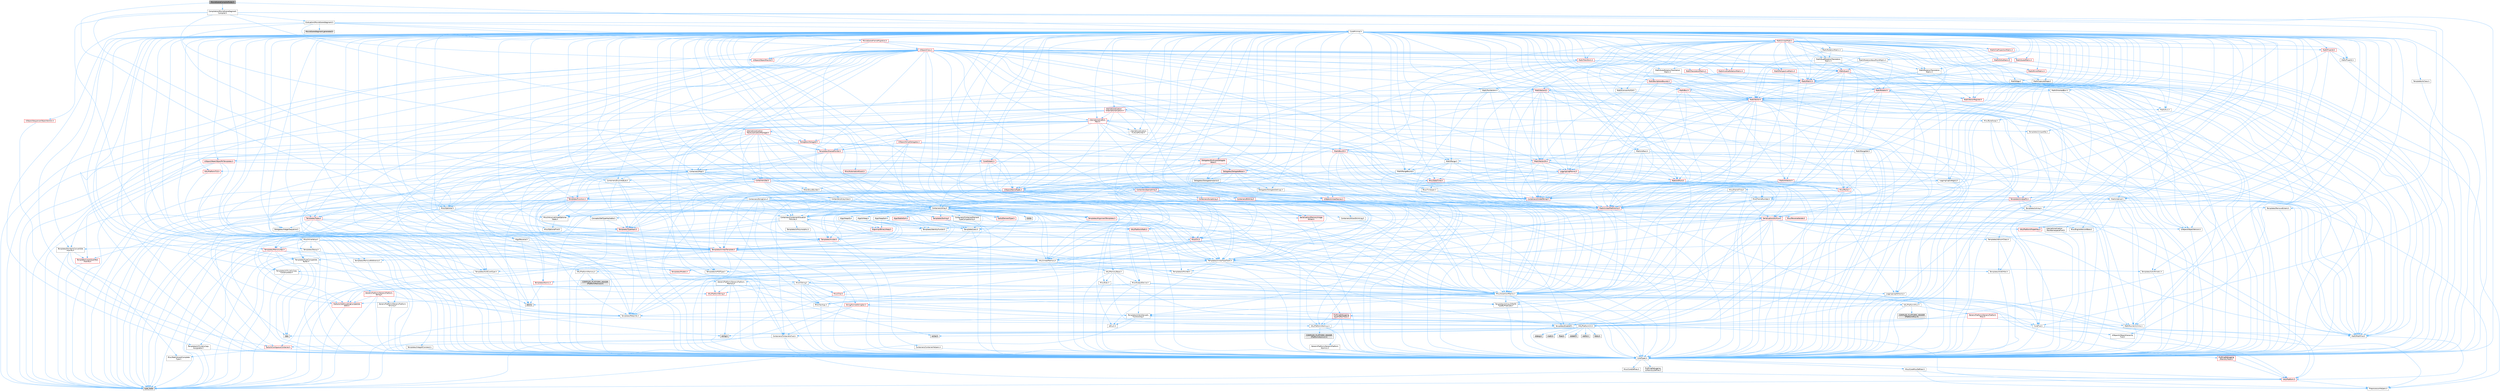 digraph "MovieSceneCompilerRules.h"
{
 // INTERACTIVE_SVG=YES
 // LATEX_PDF_SIZE
  bgcolor="transparent";
  edge [fontname=Helvetica,fontsize=10,labelfontname=Helvetica,labelfontsize=10];
  node [fontname=Helvetica,fontsize=10,shape=box,height=0.2,width=0.4];
  Node1 [id="Node000001",label="MovieSceneCompilerRules.h",height=0.2,width=0.4,color="gray40", fillcolor="grey60", style="filled", fontcolor="black",tooltip=" "];
  Node1 -> Node2 [id="edge1_Node000001_Node000002",color="steelblue1",style="solid",tooltip=" "];
  Node2 [id="Node000002",label="Compilation/MovieSceneSegment\lCompiler.h",height=0.2,width=0.4,color="grey40", fillcolor="white", style="filled",URL="$de/d42/MovieSceneSegmentCompiler_8h.html",tooltip=" "];
  Node2 -> Node3 [id="edge2_Node000002_Node000003",color="steelblue1",style="solid",tooltip=" "];
  Node3 [id="Node000003",label="Containers/Array.h",height=0.2,width=0.4,color="grey40", fillcolor="white", style="filled",URL="$df/dd0/Array_8h.html",tooltip=" "];
  Node3 -> Node4 [id="edge3_Node000003_Node000004",color="steelblue1",style="solid",tooltip=" "];
  Node4 [id="Node000004",label="CoreTypes.h",height=0.2,width=0.4,color="grey40", fillcolor="white", style="filled",URL="$dc/dec/CoreTypes_8h.html",tooltip=" "];
  Node4 -> Node5 [id="edge4_Node000004_Node000005",color="steelblue1",style="solid",tooltip=" "];
  Node5 [id="Node000005",label="HAL/Platform.h",height=0.2,width=0.4,color="red", fillcolor="#FFF0F0", style="filled",URL="$d9/dd0/Platform_8h.html",tooltip=" "];
  Node5 -> Node8 [id="edge5_Node000005_Node000008",color="steelblue1",style="solid",tooltip=" "];
  Node8 [id="Node000008",label="type_traits",height=0.2,width=0.4,color="grey60", fillcolor="#E0E0E0", style="filled",tooltip=" "];
  Node5 -> Node9 [id="edge6_Node000005_Node000009",color="steelblue1",style="solid",tooltip=" "];
  Node9 [id="Node000009",label="PreprocessorHelpers.h",height=0.2,width=0.4,color="grey40", fillcolor="white", style="filled",URL="$db/ddb/PreprocessorHelpers_8h.html",tooltip=" "];
  Node4 -> Node15 [id="edge7_Node000004_Node000015",color="steelblue1",style="solid",tooltip=" "];
  Node15 [id="Node000015",label="ProfilingDebugging\l/UMemoryDefines.h",height=0.2,width=0.4,color="grey40", fillcolor="white", style="filled",URL="$d2/da2/UMemoryDefines_8h.html",tooltip=" "];
  Node4 -> Node16 [id="edge8_Node000004_Node000016",color="steelblue1",style="solid",tooltip=" "];
  Node16 [id="Node000016",label="Misc/CoreMiscDefines.h",height=0.2,width=0.4,color="grey40", fillcolor="white", style="filled",URL="$da/d38/CoreMiscDefines_8h.html",tooltip=" "];
  Node16 -> Node5 [id="edge9_Node000016_Node000005",color="steelblue1",style="solid",tooltip=" "];
  Node16 -> Node9 [id="edge10_Node000016_Node000009",color="steelblue1",style="solid",tooltip=" "];
  Node4 -> Node17 [id="edge11_Node000004_Node000017",color="steelblue1",style="solid",tooltip=" "];
  Node17 [id="Node000017",label="Misc/CoreDefines.h",height=0.2,width=0.4,color="grey40", fillcolor="white", style="filled",URL="$d3/dd2/CoreDefines_8h.html",tooltip=" "];
  Node3 -> Node18 [id="edge12_Node000003_Node000018",color="steelblue1",style="solid",tooltip=" "];
  Node18 [id="Node000018",label="Misc/AssertionMacros.h",height=0.2,width=0.4,color="grey40", fillcolor="white", style="filled",URL="$d0/dfa/AssertionMacros_8h.html",tooltip=" "];
  Node18 -> Node4 [id="edge13_Node000018_Node000004",color="steelblue1",style="solid",tooltip=" "];
  Node18 -> Node5 [id="edge14_Node000018_Node000005",color="steelblue1",style="solid",tooltip=" "];
  Node18 -> Node19 [id="edge15_Node000018_Node000019",color="steelblue1",style="solid",tooltip=" "];
  Node19 [id="Node000019",label="HAL/PlatformMisc.h",height=0.2,width=0.4,color="grey40", fillcolor="white", style="filled",URL="$d0/df5/PlatformMisc_8h.html",tooltip=" "];
  Node19 -> Node4 [id="edge16_Node000019_Node000004",color="steelblue1",style="solid",tooltip=" "];
  Node19 -> Node20 [id="edge17_Node000019_Node000020",color="steelblue1",style="solid",tooltip=" "];
  Node20 [id="Node000020",label="GenericPlatform/GenericPlatform\lMisc.h",height=0.2,width=0.4,color="red", fillcolor="#FFF0F0", style="filled",URL="$db/d9a/GenericPlatformMisc_8h.html",tooltip=" "];
  Node20 -> Node26 [id="edge18_Node000020_Node000026",color="steelblue1",style="solid",tooltip=" "];
  Node26 [id="Node000026",label="CoreFwd.h",height=0.2,width=0.4,color="grey40", fillcolor="white", style="filled",URL="$d1/d1e/CoreFwd_8h.html",tooltip=" "];
  Node26 -> Node4 [id="edge19_Node000026_Node000004",color="steelblue1",style="solid",tooltip=" "];
  Node26 -> Node27 [id="edge20_Node000026_Node000027",color="steelblue1",style="solid",tooltip=" "];
  Node27 [id="Node000027",label="Containers/ContainersFwd.h",height=0.2,width=0.4,color="grey40", fillcolor="white", style="filled",URL="$d4/d0a/ContainersFwd_8h.html",tooltip=" "];
  Node27 -> Node5 [id="edge21_Node000027_Node000005",color="steelblue1",style="solid",tooltip=" "];
  Node27 -> Node4 [id="edge22_Node000027_Node000004",color="steelblue1",style="solid",tooltip=" "];
  Node27 -> Node24 [id="edge23_Node000027_Node000024",color="steelblue1",style="solid",tooltip=" "];
  Node24 [id="Node000024",label="Traits/IsContiguousContainer.h",height=0.2,width=0.4,color="red", fillcolor="#FFF0F0", style="filled",URL="$d5/d3c/IsContiguousContainer_8h.html",tooltip=" "];
  Node24 -> Node4 [id="edge24_Node000024_Node000004",color="steelblue1",style="solid",tooltip=" "];
  Node24 -> Node25 [id="edge25_Node000024_Node000025",color="steelblue1",style="solid",tooltip=" "];
  Node25 [id="Node000025",label="Misc/StaticAssertComplete\lType.h",height=0.2,width=0.4,color="grey40", fillcolor="white", style="filled",URL="$d5/d4e/StaticAssertCompleteType_8h.html",tooltip=" "];
  Node26 -> Node28 [id="edge26_Node000026_Node000028",color="steelblue1",style="solid",tooltip=" "];
  Node28 [id="Node000028",label="Math/MathFwd.h",height=0.2,width=0.4,color="grey40", fillcolor="white", style="filled",URL="$d2/d10/MathFwd_8h.html",tooltip=" "];
  Node28 -> Node5 [id="edge27_Node000028_Node000005",color="steelblue1",style="solid",tooltip=" "];
  Node26 -> Node29 [id="edge28_Node000026_Node000029",color="steelblue1",style="solid",tooltip=" "];
  Node29 [id="Node000029",label="UObject/UObjectHierarchy\lFwd.h",height=0.2,width=0.4,color="grey40", fillcolor="white", style="filled",URL="$d3/d13/UObjectHierarchyFwd_8h.html",tooltip=" "];
  Node20 -> Node4 [id="edge29_Node000020_Node000004",color="steelblue1",style="solid",tooltip=" "];
  Node20 -> Node31 [id="edge30_Node000020_Node000031",color="steelblue1",style="solid",tooltip=" "];
  Node31 [id="Node000031",label="HAL/PlatformCrt.h",height=0.2,width=0.4,color="grey40", fillcolor="white", style="filled",URL="$d8/d75/PlatformCrt_8h.html",tooltip=" "];
  Node31 -> Node32 [id="edge31_Node000031_Node000032",color="steelblue1",style="solid",tooltip=" "];
  Node32 [id="Node000032",label="new",height=0.2,width=0.4,color="grey60", fillcolor="#E0E0E0", style="filled",tooltip=" "];
  Node31 -> Node33 [id="edge32_Node000031_Node000033",color="steelblue1",style="solid",tooltip=" "];
  Node33 [id="Node000033",label="wchar.h",height=0.2,width=0.4,color="grey60", fillcolor="#E0E0E0", style="filled",tooltip=" "];
  Node31 -> Node34 [id="edge33_Node000031_Node000034",color="steelblue1",style="solid",tooltip=" "];
  Node34 [id="Node000034",label="stddef.h",height=0.2,width=0.4,color="grey60", fillcolor="#E0E0E0", style="filled",tooltip=" "];
  Node31 -> Node35 [id="edge34_Node000031_Node000035",color="steelblue1",style="solid",tooltip=" "];
  Node35 [id="Node000035",label="stdlib.h",height=0.2,width=0.4,color="grey60", fillcolor="#E0E0E0", style="filled",tooltip=" "];
  Node31 -> Node36 [id="edge35_Node000031_Node000036",color="steelblue1",style="solid",tooltip=" "];
  Node36 [id="Node000036",label="stdio.h",height=0.2,width=0.4,color="grey60", fillcolor="#E0E0E0", style="filled",tooltip=" "];
  Node31 -> Node37 [id="edge36_Node000031_Node000037",color="steelblue1",style="solid",tooltip=" "];
  Node37 [id="Node000037",label="stdarg.h",height=0.2,width=0.4,color="grey60", fillcolor="#E0E0E0", style="filled",tooltip=" "];
  Node31 -> Node38 [id="edge37_Node000031_Node000038",color="steelblue1",style="solid",tooltip=" "];
  Node38 [id="Node000038",label="math.h",height=0.2,width=0.4,color="grey60", fillcolor="#E0E0E0", style="filled",tooltip=" "];
  Node31 -> Node39 [id="edge38_Node000031_Node000039",color="steelblue1",style="solid",tooltip=" "];
  Node39 [id="Node000039",label="float.h",height=0.2,width=0.4,color="grey60", fillcolor="#E0E0E0", style="filled",tooltip=" "];
  Node31 -> Node40 [id="edge39_Node000031_Node000040",color="steelblue1",style="solid",tooltip=" "];
  Node40 [id="Node000040",label="string.h",height=0.2,width=0.4,color="grey60", fillcolor="#E0E0E0", style="filled",tooltip=" "];
  Node20 -> Node41 [id="edge40_Node000020_Node000041",color="steelblue1",style="solid",tooltip=" "];
  Node41 [id="Node000041",label="Math/NumericLimits.h",height=0.2,width=0.4,color="grey40", fillcolor="white", style="filled",URL="$df/d1b/NumericLimits_8h.html",tooltip=" "];
  Node41 -> Node4 [id="edge41_Node000041_Node000004",color="steelblue1",style="solid",tooltip=" "];
  Node19 -> Node46 [id="edge42_Node000019_Node000046",color="steelblue1",style="solid",tooltip=" "];
  Node46 [id="Node000046",label="COMPILED_PLATFORM_HEADER\l(PlatformMisc.h)",height=0.2,width=0.4,color="grey60", fillcolor="#E0E0E0", style="filled",tooltip=" "];
  Node19 -> Node47 [id="edge43_Node000019_Node000047",color="steelblue1",style="solid",tooltip=" "];
  Node47 [id="Node000047",label="ProfilingDebugging\l/CpuProfilerTrace.h",height=0.2,width=0.4,color="red", fillcolor="#FFF0F0", style="filled",URL="$da/dcb/CpuProfilerTrace_8h.html",tooltip=" "];
  Node47 -> Node4 [id="edge44_Node000047_Node000004",color="steelblue1",style="solid",tooltip=" "];
  Node47 -> Node27 [id="edge45_Node000047_Node000027",color="steelblue1",style="solid",tooltip=" "];
  Node47 -> Node48 [id="edge46_Node000047_Node000048",color="steelblue1",style="solid",tooltip=" "];
  Node48 [id="Node000048",label="HAL/PlatformAtomics.h",height=0.2,width=0.4,color="grey40", fillcolor="white", style="filled",URL="$d3/d36/PlatformAtomics_8h.html",tooltip=" "];
  Node48 -> Node4 [id="edge47_Node000048_Node000004",color="steelblue1",style="solid",tooltip=" "];
  Node48 -> Node49 [id="edge48_Node000048_Node000049",color="steelblue1",style="solid",tooltip=" "];
  Node49 [id="Node000049",label="GenericPlatform/GenericPlatform\lAtomics.h",height=0.2,width=0.4,color="grey40", fillcolor="white", style="filled",URL="$da/d72/GenericPlatformAtomics_8h.html",tooltip=" "];
  Node49 -> Node4 [id="edge49_Node000049_Node000004",color="steelblue1",style="solid",tooltip=" "];
  Node48 -> Node50 [id="edge50_Node000048_Node000050",color="steelblue1",style="solid",tooltip=" "];
  Node50 [id="Node000050",label="COMPILED_PLATFORM_HEADER\l(PlatformAtomics.h)",height=0.2,width=0.4,color="grey60", fillcolor="#E0E0E0", style="filled",tooltip=" "];
  Node47 -> Node9 [id="edge51_Node000047_Node000009",color="steelblue1",style="solid",tooltip=" "];
  Node18 -> Node9 [id="edge52_Node000018_Node000009",color="steelblue1",style="solid",tooltip=" "];
  Node18 -> Node55 [id="edge53_Node000018_Node000055",color="steelblue1",style="solid",tooltip=" "];
  Node55 [id="Node000055",label="Templates/EnableIf.h",height=0.2,width=0.4,color="grey40", fillcolor="white", style="filled",URL="$d7/d60/EnableIf_8h.html",tooltip=" "];
  Node55 -> Node4 [id="edge54_Node000055_Node000004",color="steelblue1",style="solid",tooltip=" "];
  Node18 -> Node56 [id="edge55_Node000018_Node000056",color="steelblue1",style="solid",tooltip=" "];
  Node56 [id="Node000056",label="Templates/IsArrayOrRefOf\lTypeByPredicate.h",height=0.2,width=0.4,color="grey40", fillcolor="white", style="filled",URL="$d6/da1/IsArrayOrRefOfTypeByPredicate_8h.html",tooltip=" "];
  Node56 -> Node4 [id="edge56_Node000056_Node000004",color="steelblue1",style="solid",tooltip=" "];
  Node18 -> Node57 [id="edge57_Node000018_Node000057",color="steelblue1",style="solid",tooltip=" "];
  Node57 [id="Node000057",label="Templates/IsValidVariadic\lFunctionArg.h",height=0.2,width=0.4,color="grey40", fillcolor="white", style="filled",URL="$d0/dc8/IsValidVariadicFunctionArg_8h.html",tooltip=" "];
  Node57 -> Node4 [id="edge58_Node000057_Node000004",color="steelblue1",style="solid",tooltip=" "];
  Node57 -> Node58 [id="edge59_Node000057_Node000058",color="steelblue1",style="solid",tooltip=" "];
  Node58 [id="Node000058",label="IsEnum.h",height=0.2,width=0.4,color="grey40", fillcolor="white", style="filled",URL="$d4/de5/IsEnum_8h.html",tooltip=" "];
  Node57 -> Node8 [id="edge60_Node000057_Node000008",color="steelblue1",style="solid",tooltip=" "];
  Node18 -> Node59 [id="edge61_Node000018_Node000059",color="steelblue1",style="solid",tooltip=" "];
  Node59 [id="Node000059",label="Traits/IsCharEncodingCompatible\lWith.h",height=0.2,width=0.4,color="red", fillcolor="#FFF0F0", style="filled",URL="$df/dd1/IsCharEncodingCompatibleWith_8h.html",tooltip=" "];
  Node59 -> Node8 [id="edge62_Node000059_Node000008",color="steelblue1",style="solid",tooltip=" "];
  Node18 -> Node61 [id="edge63_Node000018_Node000061",color="steelblue1",style="solid",tooltip=" "];
  Node61 [id="Node000061",label="Misc/VarArgs.h",height=0.2,width=0.4,color="grey40", fillcolor="white", style="filled",URL="$d5/d6f/VarArgs_8h.html",tooltip=" "];
  Node61 -> Node4 [id="edge64_Node000061_Node000004",color="steelblue1",style="solid",tooltip=" "];
  Node18 -> Node62 [id="edge65_Node000018_Node000062",color="steelblue1",style="solid",tooltip=" "];
  Node62 [id="Node000062",label="String/FormatStringSan.h",height=0.2,width=0.4,color="red", fillcolor="#FFF0F0", style="filled",URL="$d3/d8b/FormatStringSan_8h.html",tooltip=" "];
  Node62 -> Node8 [id="edge66_Node000062_Node000008",color="steelblue1",style="solid",tooltip=" "];
  Node62 -> Node4 [id="edge67_Node000062_Node000004",color="steelblue1",style="solid",tooltip=" "];
  Node62 -> Node63 [id="edge68_Node000062_Node000063",color="steelblue1",style="solid",tooltip=" "];
  Node63 [id="Node000063",label="Templates/Requires.h",height=0.2,width=0.4,color="grey40", fillcolor="white", style="filled",URL="$dc/d96/Requires_8h.html",tooltip=" "];
  Node63 -> Node55 [id="edge69_Node000063_Node000055",color="steelblue1",style="solid",tooltip=" "];
  Node63 -> Node8 [id="edge70_Node000063_Node000008",color="steelblue1",style="solid",tooltip=" "];
  Node62 -> Node57 [id="edge71_Node000062_Node000057",color="steelblue1",style="solid",tooltip=" "];
  Node62 -> Node27 [id="edge72_Node000062_Node000027",color="steelblue1",style="solid",tooltip=" "];
  Node18 -> Node68 [id="edge73_Node000018_Node000068",color="steelblue1",style="solid",tooltip=" "];
  Node68 [id="Node000068",label="atomic",height=0.2,width=0.4,color="grey60", fillcolor="#E0E0E0", style="filled",tooltip=" "];
  Node3 -> Node69 [id="edge74_Node000003_Node000069",color="steelblue1",style="solid",tooltip=" "];
  Node69 [id="Node000069",label="Misc/IntrusiveUnsetOptional\lState.h",height=0.2,width=0.4,color="grey40", fillcolor="white", style="filled",URL="$d2/d0a/IntrusiveUnsetOptionalState_8h.html",tooltip=" "];
  Node69 -> Node70 [id="edge75_Node000069_Node000070",color="steelblue1",style="solid",tooltip=" "];
  Node70 [id="Node000070",label="Misc/OptionalFwd.h",height=0.2,width=0.4,color="grey40", fillcolor="white", style="filled",URL="$dc/d50/OptionalFwd_8h.html",tooltip=" "];
  Node3 -> Node71 [id="edge76_Node000003_Node000071",color="steelblue1",style="solid",tooltip=" "];
  Node71 [id="Node000071",label="Misc/ReverseIterate.h",height=0.2,width=0.4,color="red", fillcolor="#FFF0F0", style="filled",URL="$db/de3/ReverseIterate_8h.html",tooltip=" "];
  Node71 -> Node5 [id="edge77_Node000071_Node000005",color="steelblue1",style="solid",tooltip=" "];
  Node3 -> Node73 [id="edge78_Node000003_Node000073",color="steelblue1",style="solid",tooltip=" "];
  Node73 [id="Node000073",label="HAL/UnrealMemory.h",height=0.2,width=0.4,color="grey40", fillcolor="white", style="filled",URL="$d9/d96/UnrealMemory_8h.html",tooltip=" "];
  Node73 -> Node4 [id="edge79_Node000073_Node000004",color="steelblue1",style="solid",tooltip=" "];
  Node73 -> Node74 [id="edge80_Node000073_Node000074",color="steelblue1",style="solid",tooltip=" "];
  Node74 [id="Node000074",label="GenericPlatform/GenericPlatform\lMemory.h",height=0.2,width=0.4,color="grey40", fillcolor="white", style="filled",URL="$dd/d22/GenericPlatformMemory_8h.html",tooltip=" "];
  Node74 -> Node26 [id="edge81_Node000074_Node000026",color="steelblue1",style="solid",tooltip=" "];
  Node74 -> Node4 [id="edge82_Node000074_Node000004",color="steelblue1",style="solid",tooltip=" "];
  Node74 -> Node75 [id="edge83_Node000074_Node000075",color="steelblue1",style="solid",tooltip=" "];
  Node75 [id="Node000075",label="HAL/PlatformString.h",height=0.2,width=0.4,color="red", fillcolor="#FFF0F0", style="filled",URL="$db/db5/PlatformString_8h.html",tooltip=" "];
  Node75 -> Node4 [id="edge84_Node000075_Node000004",color="steelblue1",style="solid",tooltip=" "];
  Node74 -> Node40 [id="edge85_Node000074_Node000040",color="steelblue1",style="solid",tooltip=" "];
  Node74 -> Node33 [id="edge86_Node000074_Node000033",color="steelblue1",style="solid",tooltip=" "];
  Node73 -> Node77 [id="edge87_Node000073_Node000077",color="steelblue1",style="solid",tooltip=" "];
  Node77 [id="Node000077",label="HAL/MemoryBase.h",height=0.2,width=0.4,color="grey40", fillcolor="white", style="filled",URL="$d6/d9f/MemoryBase_8h.html",tooltip=" "];
  Node77 -> Node4 [id="edge88_Node000077_Node000004",color="steelblue1",style="solid",tooltip=" "];
  Node77 -> Node48 [id="edge89_Node000077_Node000048",color="steelblue1",style="solid",tooltip=" "];
  Node77 -> Node31 [id="edge90_Node000077_Node000031",color="steelblue1",style="solid",tooltip=" "];
  Node77 -> Node78 [id="edge91_Node000077_Node000078",color="steelblue1",style="solid",tooltip=" "];
  Node78 [id="Node000078",label="Misc/Exec.h",height=0.2,width=0.4,color="grey40", fillcolor="white", style="filled",URL="$de/ddb/Exec_8h.html",tooltip=" "];
  Node78 -> Node4 [id="edge92_Node000078_Node000004",color="steelblue1",style="solid",tooltip=" "];
  Node78 -> Node18 [id="edge93_Node000078_Node000018",color="steelblue1",style="solid",tooltip=" "];
  Node77 -> Node79 [id="edge94_Node000077_Node000079",color="steelblue1",style="solid",tooltip=" "];
  Node79 [id="Node000079",label="Misc/OutputDevice.h",height=0.2,width=0.4,color="grey40", fillcolor="white", style="filled",URL="$d7/d32/OutputDevice_8h.html",tooltip=" "];
  Node79 -> Node26 [id="edge95_Node000079_Node000026",color="steelblue1",style="solid",tooltip=" "];
  Node79 -> Node4 [id="edge96_Node000079_Node000004",color="steelblue1",style="solid",tooltip=" "];
  Node79 -> Node80 [id="edge97_Node000079_Node000080",color="steelblue1",style="solid",tooltip=" "];
  Node80 [id="Node000080",label="Logging/LogVerbosity.h",height=0.2,width=0.4,color="grey40", fillcolor="white", style="filled",URL="$d2/d8f/LogVerbosity_8h.html",tooltip=" "];
  Node80 -> Node4 [id="edge98_Node000080_Node000004",color="steelblue1",style="solid",tooltip=" "];
  Node79 -> Node61 [id="edge99_Node000079_Node000061",color="steelblue1",style="solid",tooltip=" "];
  Node79 -> Node56 [id="edge100_Node000079_Node000056",color="steelblue1",style="solid",tooltip=" "];
  Node79 -> Node57 [id="edge101_Node000079_Node000057",color="steelblue1",style="solid",tooltip=" "];
  Node79 -> Node59 [id="edge102_Node000079_Node000059",color="steelblue1",style="solid",tooltip=" "];
  Node77 -> Node81 [id="edge103_Node000077_Node000081",color="steelblue1",style="solid",tooltip=" "];
  Node81 [id="Node000081",label="Templates/Atomic.h",height=0.2,width=0.4,color="red", fillcolor="#FFF0F0", style="filled",URL="$d3/d91/Atomic_8h.html",tooltip=" "];
  Node81 -> Node68 [id="edge104_Node000081_Node000068",color="steelblue1",style="solid",tooltip=" "];
  Node73 -> Node90 [id="edge105_Node000073_Node000090",color="steelblue1",style="solid",tooltip=" "];
  Node90 [id="Node000090",label="HAL/PlatformMemory.h",height=0.2,width=0.4,color="grey40", fillcolor="white", style="filled",URL="$de/d68/PlatformMemory_8h.html",tooltip=" "];
  Node90 -> Node4 [id="edge106_Node000090_Node000004",color="steelblue1",style="solid",tooltip=" "];
  Node90 -> Node74 [id="edge107_Node000090_Node000074",color="steelblue1",style="solid",tooltip=" "];
  Node90 -> Node91 [id="edge108_Node000090_Node000091",color="steelblue1",style="solid",tooltip=" "];
  Node91 [id="Node000091",label="COMPILED_PLATFORM_HEADER\l(PlatformMemory.h)",height=0.2,width=0.4,color="grey60", fillcolor="#E0E0E0", style="filled",tooltip=" "];
  Node73 -> Node92 [id="edge109_Node000073_Node000092",color="steelblue1",style="solid",tooltip=" "];
  Node92 [id="Node000092",label="ProfilingDebugging\l/MemoryTrace.h",height=0.2,width=0.4,color="red", fillcolor="#FFF0F0", style="filled",URL="$da/dd7/MemoryTrace_8h.html",tooltip=" "];
  Node92 -> Node5 [id="edge110_Node000092_Node000005",color="steelblue1",style="solid",tooltip=" "];
  Node73 -> Node93 [id="edge111_Node000073_Node000093",color="steelblue1",style="solid",tooltip=" "];
  Node93 [id="Node000093",label="Templates/IsPointer.h",height=0.2,width=0.4,color="grey40", fillcolor="white", style="filled",URL="$d7/d05/IsPointer_8h.html",tooltip=" "];
  Node93 -> Node4 [id="edge112_Node000093_Node000004",color="steelblue1",style="solid",tooltip=" "];
  Node3 -> Node94 [id="edge113_Node000003_Node000094",color="steelblue1",style="solid",tooltip=" "];
  Node94 [id="Node000094",label="Templates/UnrealTypeTraits.h",height=0.2,width=0.4,color="grey40", fillcolor="white", style="filled",URL="$d2/d2d/UnrealTypeTraits_8h.html",tooltip=" "];
  Node94 -> Node4 [id="edge114_Node000094_Node000004",color="steelblue1",style="solid",tooltip=" "];
  Node94 -> Node93 [id="edge115_Node000094_Node000093",color="steelblue1",style="solid",tooltip=" "];
  Node94 -> Node18 [id="edge116_Node000094_Node000018",color="steelblue1",style="solid",tooltip=" "];
  Node94 -> Node86 [id="edge117_Node000094_Node000086",color="steelblue1",style="solid",tooltip=" "];
  Node86 [id="Node000086",label="Templates/AndOrNot.h",height=0.2,width=0.4,color="grey40", fillcolor="white", style="filled",URL="$db/d0a/AndOrNot_8h.html",tooltip=" "];
  Node86 -> Node4 [id="edge118_Node000086_Node000004",color="steelblue1",style="solid",tooltip=" "];
  Node94 -> Node55 [id="edge119_Node000094_Node000055",color="steelblue1",style="solid",tooltip=" "];
  Node94 -> Node95 [id="edge120_Node000094_Node000095",color="steelblue1",style="solid",tooltip=" "];
  Node95 [id="Node000095",label="Templates/IsArithmetic.h",height=0.2,width=0.4,color="grey40", fillcolor="white", style="filled",URL="$d2/d5d/IsArithmetic_8h.html",tooltip=" "];
  Node95 -> Node4 [id="edge121_Node000095_Node000004",color="steelblue1",style="solid",tooltip=" "];
  Node94 -> Node58 [id="edge122_Node000094_Node000058",color="steelblue1",style="solid",tooltip=" "];
  Node94 -> Node96 [id="edge123_Node000094_Node000096",color="steelblue1",style="solid",tooltip=" "];
  Node96 [id="Node000096",label="Templates/Models.h",height=0.2,width=0.4,color="red", fillcolor="#FFF0F0", style="filled",URL="$d3/d0c/Models_8h.html",tooltip=" "];
  Node94 -> Node97 [id="edge124_Node000094_Node000097",color="steelblue1",style="solid",tooltip=" "];
  Node97 [id="Node000097",label="Templates/IsPODType.h",height=0.2,width=0.4,color="grey40", fillcolor="white", style="filled",URL="$d7/db1/IsPODType_8h.html",tooltip=" "];
  Node97 -> Node4 [id="edge125_Node000097_Node000004",color="steelblue1",style="solid",tooltip=" "];
  Node94 -> Node98 [id="edge126_Node000094_Node000098",color="steelblue1",style="solid",tooltip=" "];
  Node98 [id="Node000098",label="Templates/IsUECoreType.h",height=0.2,width=0.4,color="grey40", fillcolor="white", style="filled",URL="$d1/db8/IsUECoreType_8h.html",tooltip=" "];
  Node98 -> Node4 [id="edge127_Node000098_Node000004",color="steelblue1",style="solid",tooltip=" "];
  Node98 -> Node8 [id="edge128_Node000098_Node000008",color="steelblue1",style="solid",tooltip=" "];
  Node94 -> Node87 [id="edge129_Node000094_Node000087",color="steelblue1",style="solid",tooltip=" "];
  Node87 [id="Node000087",label="Templates/IsTriviallyCopy\lConstructible.h",height=0.2,width=0.4,color="grey40", fillcolor="white", style="filled",URL="$d3/d78/IsTriviallyCopyConstructible_8h.html",tooltip=" "];
  Node87 -> Node4 [id="edge130_Node000087_Node000004",color="steelblue1",style="solid",tooltip=" "];
  Node87 -> Node8 [id="edge131_Node000087_Node000008",color="steelblue1",style="solid",tooltip=" "];
  Node3 -> Node99 [id="edge132_Node000003_Node000099",color="steelblue1",style="solid",tooltip=" "];
  Node99 [id="Node000099",label="Templates/UnrealTemplate.h",height=0.2,width=0.4,color="red", fillcolor="#FFF0F0", style="filled",URL="$d4/d24/UnrealTemplate_8h.html",tooltip=" "];
  Node99 -> Node4 [id="edge133_Node000099_Node000004",color="steelblue1",style="solid",tooltip=" "];
  Node99 -> Node93 [id="edge134_Node000099_Node000093",color="steelblue1",style="solid",tooltip=" "];
  Node99 -> Node73 [id="edge135_Node000099_Node000073",color="steelblue1",style="solid",tooltip=" "];
  Node99 -> Node94 [id="edge136_Node000099_Node000094",color="steelblue1",style="solid",tooltip=" "];
  Node99 -> Node102 [id="edge137_Node000099_Node000102",color="steelblue1",style="solid",tooltip=" "];
  Node102 [id="Node000102",label="Templates/RemoveReference.h",height=0.2,width=0.4,color="grey40", fillcolor="white", style="filled",URL="$da/dbe/RemoveReference_8h.html",tooltip=" "];
  Node102 -> Node4 [id="edge138_Node000102_Node000004",color="steelblue1",style="solid",tooltip=" "];
  Node99 -> Node63 [id="edge139_Node000099_Node000063",color="steelblue1",style="solid",tooltip=" "];
  Node99 -> Node103 [id="edge140_Node000099_Node000103",color="steelblue1",style="solid",tooltip=" "];
  Node103 [id="Node000103",label="Templates/TypeCompatible\lBytes.h",height=0.2,width=0.4,color="grey40", fillcolor="white", style="filled",URL="$df/d0a/TypeCompatibleBytes_8h.html",tooltip=" "];
  Node103 -> Node4 [id="edge141_Node000103_Node000004",color="steelblue1",style="solid",tooltip=" "];
  Node103 -> Node40 [id="edge142_Node000103_Node000040",color="steelblue1",style="solid",tooltip=" "];
  Node103 -> Node32 [id="edge143_Node000103_Node000032",color="steelblue1",style="solid",tooltip=" "];
  Node103 -> Node8 [id="edge144_Node000103_Node000008",color="steelblue1",style="solid",tooltip=" "];
  Node99 -> Node24 [id="edge145_Node000099_Node000024",color="steelblue1",style="solid",tooltip=" "];
  Node99 -> Node8 [id="edge146_Node000099_Node000008",color="steelblue1",style="solid",tooltip=" "];
  Node3 -> Node105 [id="edge147_Node000003_Node000105",color="steelblue1",style="solid",tooltip=" "];
  Node105 [id="Node000105",label="Containers/AllowShrinking.h",height=0.2,width=0.4,color="grey40", fillcolor="white", style="filled",URL="$d7/d1a/AllowShrinking_8h.html",tooltip=" "];
  Node105 -> Node4 [id="edge148_Node000105_Node000004",color="steelblue1",style="solid",tooltip=" "];
  Node3 -> Node106 [id="edge149_Node000003_Node000106",color="steelblue1",style="solid",tooltip=" "];
  Node106 [id="Node000106",label="Containers/ContainerAllocation\lPolicies.h",height=0.2,width=0.4,color="grey40", fillcolor="white", style="filled",URL="$d7/dff/ContainerAllocationPolicies_8h.html",tooltip=" "];
  Node106 -> Node4 [id="edge150_Node000106_Node000004",color="steelblue1",style="solid",tooltip=" "];
  Node106 -> Node107 [id="edge151_Node000106_Node000107",color="steelblue1",style="solid",tooltip=" "];
  Node107 [id="Node000107",label="Containers/ContainerHelpers.h",height=0.2,width=0.4,color="grey40", fillcolor="white", style="filled",URL="$d7/d33/ContainerHelpers_8h.html",tooltip=" "];
  Node107 -> Node4 [id="edge152_Node000107_Node000004",color="steelblue1",style="solid",tooltip=" "];
  Node106 -> Node106 [id="edge153_Node000106_Node000106",color="steelblue1",style="solid",tooltip=" "];
  Node106 -> Node108 [id="edge154_Node000106_Node000108",color="steelblue1",style="solid",tooltip=" "];
  Node108 [id="Node000108",label="HAL/PlatformMath.h",height=0.2,width=0.4,color="red", fillcolor="#FFF0F0", style="filled",URL="$dc/d53/PlatformMath_8h.html",tooltip=" "];
  Node108 -> Node4 [id="edge155_Node000108_Node000004",color="steelblue1",style="solid",tooltip=" "];
  Node106 -> Node73 [id="edge156_Node000106_Node000073",color="steelblue1",style="solid",tooltip=" "];
  Node106 -> Node41 [id="edge157_Node000106_Node000041",color="steelblue1",style="solid",tooltip=" "];
  Node106 -> Node18 [id="edge158_Node000106_Node000018",color="steelblue1",style="solid",tooltip=" "];
  Node106 -> Node116 [id="edge159_Node000106_Node000116",color="steelblue1",style="solid",tooltip=" "];
  Node116 [id="Node000116",label="Templates/IsPolymorphic.h",height=0.2,width=0.4,color="grey40", fillcolor="white", style="filled",URL="$dc/d20/IsPolymorphic_8h.html",tooltip=" "];
  Node106 -> Node117 [id="edge160_Node000106_Node000117",color="steelblue1",style="solid",tooltip=" "];
  Node117 [id="Node000117",label="Templates/MemoryOps.h",height=0.2,width=0.4,color="red", fillcolor="#FFF0F0", style="filled",URL="$db/dea/MemoryOps_8h.html",tooltip=" "];
  Node117 -> Node4 [id="edge161_Node000117_Node000004",color="steelblue1",style="solid",tooltip=" "];
  Node117 -> Node73 [id="edge162_Node000117_Node000073",color="steelblue1",style="solid",tooltip=" "];
  Node117 -> Node88 [id="edge163_Node000117_Node000088",color="steelblue1",style="solid",tooltip=" "];
  Node88 [id="Node000088",label="Templates/IsTriviallyCopy\lAssignable.h",height=0.2,width=0.4,color="grey40", fillcolor="white", style="filled",URL="$d2/df2/IsTriviallyCopyAssignable_8h.html",tooltip=" "];
  Node88 -> Node4 [id="edge164_Node000088_Node000004",color="steelblue1",style="solid",tooltip=" "];
  Node88 -> Node8 [id="edge165_Node000088_Node000008",color="steelblue1",style="solid",tooltip=" "];
  Node117 -> Node87 [id="edge166_Node000117_Node000087",color="steelblue1",style="solid",tooltip=" "];
  Node117 -> Node63 [id="edge167_Node000117_Node000063",color="steelblue1",style="solid",tooltip=" "];
  Node117 -> Node94 [id="edge168_Node000117_Node000094",color="steelblue1",style="solid",tooltip=" "];
  Node117 -> Node32 [id="edge169_Node000117_Node000032",color="steelblue1",style="solid",tooltip=" "];
  Node117 -> Node8 [id="edge170_Node000117_Node000008",color="steelblue1",style="solid",tooltip=" "];
  Node106 -> Node103 [id="edge171_Node000106_Node000103",color="steelblue1",style="solid",tooltip=" "];
  Node106 -> Node8 [id="edge172_Node000106_Node000008",color="steelblue1",style="solid",tooltip=" "];
  Node3 -> Node118 [id="edge173_Node000003_Node000118",color="steelblue1",style="solid",tooltip=" "];
  Node118 [id="Node000118",label="Containers/ContainerElement\lTypeCompatibility.h",height=0.2,width=0.4,color="grey40", fillcolor="white", style="filled",URL="$df/ddf/ContainerElementTypeCompatibility_8h.html",tooltip=" "];
  Node118 -> Node4 [id="edge174_Node000118_Node000004",color="steelblue1",style="solid",tooltip=" "];
  Node118 -> Node94 [id="edge175_Node000118_Node000094",color="steelblue1",style="solid",tooltip=" "];
  Node3 -> Node119 [id="edge176_Node000003_Node000119",color="steelblue1",style="solid",tooltip=" "];
  Node119 [id="Node000119",label="Serialization/Archive.h",height=0.2,width=0.4,color="red", fillcolor="#FFF0F0", style="filled",URL="$d7/d3b/Archive_8h.html",tooltip=" "];
  Node119 -> Node26 [id="edge177_Node000119_Node000026",color="steelblue1",style="solid",tooltip=" "];
  Node119 -> Node4 [id="edge178_Node000119_Node000004",color="steelblue1",style="solid",tooltip=" "];
  Node119 -> Node120 [id="edge179_Node000119_Node000120",color="steelblue1",style="solid",tooltip=" "];
  Node120 [id="Node000120",label="HAL/PlatformProperties.h",height=0.2,width=0.4,color="red", fillcolor="#FFF0F0", style="filled",URL="$d9/db0/PlatformProperties_8h.html",tooltip=" "];
  Node120 -> Node4 [id="edge180_Node000120_Node000004",color="steelblue1",style="solid",tooltip=" "];
  Node119 -> Node123 [id="edge181_Node000119_Node000123",color="steelblue1",style="solid",tooltip=" "];
  Node123 [id="Node000123",label="Internationalization\l/TextNamespaceFwd.h",height=0.2,width=0.4,color="grey40", fillcolor="white", style="filled",URL="$d8/d97/TextNamespaceFwd_8h.html",tooltip=" "];
  Node123 -> Node4 [id="edge182_Node000123_Node000004",color="steelblue1",style="solid",tooltip=" "];
  Node119 -> Node28 [id="edge183_Node000119_Node000028",color="steelblue1",style="solid",tooltip=" "];
  Node119 -> Node18 [id="edge184_Node000119_Node000018",color="steelblue1",style="solid",tooltip=" "];
  Node119 -> Node124 [id="edge185_Node000119_Node000124",color="steelblue1",style="solid",tooltip=" "];
  Node124 [id="Node000124",label="Misc/EngineVersionBase.h",height=0.2,width=0.4,color="grey40", fillcolor="white", style="filled",URL="$d5/d2b/EngineVersionBase_8h.html",tooltip=" "];
  Node124 -> Node4 [id="edge186_Node000124_Node000004",color="steelblue1",style="solid",tooltip=" "];
  Node119 -> Node61 [id="edge187_Node000119_Node000061",color="steelblue1",style="solid",tooltip=" "];
  Node119 -> Node55 [id="edge188_Node000119_Node000055",color="steelblue1",style="solid",tooltip=" "];
  Node119 -> Node56 [id="edge189_Node000119_Node000056",color="steelblue1",style="solid",tooltip=" "];
  Node119 -> Node127 [id="edge190_Node000119_Node000127",color="steelblue1",style="solid",tooltip=" "];
  Node127 [id="Node000127",label="Templates/IsEnumClass.h",height=0.2,width=0.4,color="grey40", fillcolor="white", style="filled",URL="$d7/d15/IsEnumClass_8h.html",tooltip=" "];
  Node127 -> Node4 [id="edge191_Node000127_Node000004",color="steelblue1",style="solid",tooltip=" "];
  Node127 -> Node86 [id="edge192_Node000127_Node000086",color="steelblue1",style="solid",tooltip=" "];
  Node119 -> Node57 [id="edge193_Node000119_Node000057",color="steelblue1",style="solid",tooltip=" "];
  Node119 -> Node99 [id="edge194_Node000119_Node000099",color="steelblue1",style="solid",tooltip=" "];
  Node119 -> Node59 [id="edge195_Node000119_Node000059",color="steelblue1",style="solid",tooltip=" "];
  Node119 -> Node128 [id="edge196_Node000119_Node000128",color="steelblue1",style="solid",tooltip=" "];
  Node128 [id="Node000128",label="UObject/ObjectVersion.h",height=0.2,width=0.4,color="grey40", fillcolor="white", style="filled",URL="$da/d63/ObjectVersion_8h.html",tooltip=" "];
  Node128 -> Node4 [id="edge197_Node000128_Node000004",color="steelblue1",style="solid",tooltip=" "];
  Node3 -> Node129 [id="edge198_Node000003_Node000129",color="steelblue1",style="solid",tooltip=" "];
  Node129 [id="Node000129",label="Serialization/MemoryImage\lWriter.h",height=0.2,width=0.4,color="red", fillcolor="#FFF0F0", style="filled",URL="$d0/d08/MemoryImageWriter_8h.html",tooltip=" "];
  Node129 -> Node4 [id="edge199_Node000129_Node000004",color="steelblue1",style="solid",tooltip=" "];
  Node3 -> Node143 [id="edge200_Node000003_Node000143",color="steelblue1",style="solid",tooltip=" "];
  Node143 [id="Node000143",label="Algo/Heapify.h",height=0.2,width=0.4,color="grey40", fillcolor="white", style="filled",URL="$d0/d2a/Heapify_8h.html",tooltip=" "];
  Node143 -> Node144 [id="edge201_Node000143_Node000144",color="steelblue1",style="solid",tooltip=" "];
  Node144 [id="Node000144",label="Algo/Impl/BinaryHeap.h",height=0.2,width=0.4,color="red", fillcolor="#FFF0F0", style="filled",URL="$d7/da3/Algo_2Impl_2BinaryHeap_8h.html",tooltip=" "];
  Node144 -> Node145 [id="edge202_Node000144_Node000145",color="steelblue1",style="solid",tooltip=" "];
  Node145 [id="Node000145",label="Templates/Invoke.h",height=0.2,width=0.4,color="red", fillcolor="#FFF0F0", style="filled",URL="$d7/deb/Invoke_8h.html",tooltip=" "];
  Node145 -> Node4 [id="edge203_Node000145_Node000004",color="steelblue1",style="solid",tooltip=" "];
  Node145 -> Node99 [id="edge204_Node000145_Node000099",color="steelblue1",style="solid",tooltip=" "];
  Node145 -> Node8 [id="edge205_Node000145_Node000008",color="steelblue1",style="solid",tooltip=" "];
  Node144 -> Node8 [id="edge206_Node000144_Node000008",color="steelblue1",style="solid",tooltip=" "];
  Node143 -> Node149 [id="edge207_Node000143_Node000149",color="steelblue1",style="solid",tooltip=" "];
  Node149 [id="Node000149",label="Templates/IdentityFunctor.h",height=0.2,width=0.4,color="grey40", fillcolor="white", style="filled",URL="$d7/d2e/IdentityFunctor_8h.html",tooltip=" "];
  Node149 -> Node5 [id="edge208_Node000149_Node000005",color="steelblue1",style="solid",tooltip=" "];
  Node143 -> Node145 [id="edge209_Node000143_Node000145",color="steelblue1",style="solid",tooltip=" "];
  Node143 -> Node150 [id="edge210_Node000143_Node000150",color="steelblue1",style="solid",tooltip=" "];
  Node150 [id="Node000150",label="Templates/Less.h",height=0.2,width=0.4,color="grey40", fillcolor="white", style="filled",URL="$de/dc8/Less_8h.html",tooltip=" "];
  Node150 -> Node4 [id="edge211_Node000150_Node000004",color="steelblue1",style="solid",tooltip=" "];
  Node150 -> Node99 [id="edge212_Node000150_Node000099",color="steelblue1",style="solid",tooltip=" "];
  Node143 -> Node99 [id="edge213_Node000143_Node000099",color="steelblue1",style="solid",tooltip=" "];
  Node3 -> Node151 [id="edge214_Node000003_Node000151",color="steelblue1",style="solid",tooltip=" "];
  Node151 [id="Node000151",label="Algo/HeapSort.h",height=0.2,width=0.4,color="grey40", fillcolor="white", style="filled",URL="$d3/d92/HeapSort_8h.html",tooltip=" "];
  Node151 -> Node144 [id="edge215_Node000151_Node000144",color="steelblue1",style="solid",tooltip=" "];
  Node151 -> Node149 [id="edge216_Node000151_Node000149",color="steelblue1",style="solid",tooltip=" "];
  Node151 -> Node150 [id="edge217_Node000151_Node000150",color="steelblue1",style="solid",tooltip=" "];
  Node151 -> Node99 [id="edge218_Node000151_Node000099",color="steelblue1",style="solid",tooltip=" "];
  Node3 -> Node152 [id="edge219_Node000003_Node000152",color="steelblue1",style="solid",tooltip=" "];
  Node152 [id="Node000152",label="Algo/IsHeap.h",height=0.2,width=0.4,color="grey40", fillcolor="white", style="filled",URL="$de/d32/IsHeap_8h.html",tooltip=" "];
  Node152 -> Node144 [id="edge220_Node000152_Node000144",color="steelblue1",style="solid",tooltip=" "];
  Node152 -> Node149 [id="edge221_Node000152_Node000149",color="steelblue1",style="solid",tooltip=" "];
  Node152 -> Node145 [id="edge222_Node000152_Node000145",color="steelblue1",style="solid",tooltip=" "];
  Node152 -> Node150 [id="edge223_Node000152_Node000150",color="steelblue1",style="solid",tooltip=" "];
  Node152 -> Node99 [id="edge224_Node000152_Node000099",color="steelblue1",style="solid",tooltip=" "];
  Node3 -> Node144 [id="edge225_Node000003_Node000144",color="steelblue1",style="solid",tooltip=" "];
  Node3 -> Node153 [id="edge226_Node000003_Node000153",color="steelblue1",style="solid",tooltip=" "];
  Node153 [id="Node000153",label="Algo/StableSort.h",height=0.2,width=0.4,color="red", fillcolor="#FFF0F0", style="filled",URL="$d7/d3c/StableSort_8h.html",tooltip=" "];
  Node153 -> Node149 [id="edge227_Node000153_Node000149",color="steelblue1",style="solid",tooltip=" "];
  Node153 -> Node145 [id="edge228_Node000153_Node000145",color="steelblue1",style="solid",tooltip=" "];
  Node153 -> Node150 [id="edge229_Node000153_Node000150",color="steelblue1",style="solid",tooltip=" "];
  Node153 -> Node99 [id="edge230_Node000153_Node000099",color="steelblue1",style="solid",tooltip=" "];
  Node3 -> Node156 [id="edge231_Node000003_Node000156",color="steelblue1",style="solid",tooltip=" "];
  Node156 [id="Node000156",label="Concepts/GetTypeHashable.h",height=0.2,width=0.4,color="grey40", fillcolor="white", style="filled",URL="$d3/da2/GetTypeHashable_8h.html",tooltip=" "];
  Node156 -> Node4 [id="edge232_Node000156_Node000004",color="steelblue1",style="solid",tooltip=" "];
  Node156 -> Node134 [id="edge233_Node000156_Node000134",color="steelblue1",style="solid",tooltip=" "];
  Node134 [id="Node000134",label="Templates/TypeHash.h",height=0.2,width=0.4,color="red", fillcolor="#FFF0F0", style="filled",URL="$d1/d62/TypeHash_8h.html",tooltip=" "];
  Node134 -> Node4 [id="edge234_Node000134_Node000004",color="steelblue1",style="solid",tooltip=" "];
  Node134 -> Node63 [id="edge235_Node000134_Node000063",color="steelblue1",style="solid",tooltip=" "];
  Node134 -> Node135 [id="edge236_Node000134_Node000135",color="steelblue1",style="solid",tooltip=" "];
  Node135 [id="Node000135",label="Misc/Crc.h",height=0.2,width=0.4,color="red", fillcolor="#FFF0F0", style="filled",URL="$d4/dd2/Crc_8h.html",tooltip=" "];
  Node135 -> Node4 [id="edge237_Node000135_Node000004",color="steelblue1",style="solid",tooltip=" "];
  Node135 -> Node75 [id="edge238_Node000135_Node000075",color="steelblue1",style="solid",tooltip=" "];
  Node135 -> Node18 [id="edge239_Node000135_Node000018",color="steelblue1",style="solid",tooltip=" "];
  Node135 -> Node136 [id="edge240_Node000135_Node000136",color="steelblue1",style="solid",tooltip=" "];
  Node136 [id="Node000136",label="Misc/CString.h",height=0.2,width=0.4,color="grey40", fillcolor="white", style="filled",URL="$d2/d49/CString_8h.html",tooltip=" "];
  Node136 -> Node4 [id="edge241_Node000136_Node000004",color="steelblue1",style="solid",tooltip=" "];
  Node136 -> Node31 [id="edge242_Node000136_Node000031",color="steelblue1",style="solid",tooltip=" "];
  Node136 -> Node75 [id="edge243_Node000136_Node000075",color="steelblue1",style="solid",tooltip=" "];
  Node136 -> Node18 [id="edge244_Node000136_Node000018",color="steelblue1",style="solid",tooltip=" "];
  Node136 -> Node137 [id="edge245_Node000136_Node000137",color="steelblue1",style="solid",tooltip=" "];
  Node137 [id="Node000137",label="Misc/Char.h",height=0.2,width=0.4,color="red", fillcolor="#FFF0F0", style="filled",URL="$d0/d58/Char_8h.html",tooltip=" "];
  Node137 -> Node4 [id="edge246_Node000137_Node000004",color="steelblue1",style="solid",tooltip=" "];
  Node137 -> Node8 [id="edge247_Node000137_Node000008",color="steelblue1",style="solid",tooltip=" "];
  Node136 -> Node61 [id="edge248_Node000136_Node000061",color="steelblue1",style="solid",tooltip=" "];
  Node136 -> Node56 [id="edge249_Node000136_Node000056",color="steelblue1",style="solid",tooltip=" "];
  Node136 -> Node57 [id="edge250_Node000136_Node000057",color="steelblue1",style="solid",tooltip=" "];
  Node136 -> Node59 [id="edge251_Node000136_Node000059",color="steelblue1",style="solid",tooltip=" "];
  Node135 -> Node137 [id="edge252_Node000135_Node000137",color="steelblue1",style="solid",tooltip=" "];
  Node135 -> Node94 [id="edge253_Node000135_Node000094",color="steelblue1",style="solid",tooltip=" "];
  Node134 -> Node8 [id="edge254_Node000134_Node000008",color="steelblue1",style="solid",tooltip=" "];
  Node3 -> Node149 [id="edge255_Node000003_Node000149",color="steelblue1",style="solid",tooltip=" "];
  Node3 -> Node145 [id="edge256_Node000003_Node000145",color="steelblue1",style="solid",tooltip=" "];
  Node3 -> Node150 [id="edge257_Node000003_Node000150",color="steelblue1",style="solid",tooltip=" "];
  Node3 -> Node157 [id="edge258_Node000003_Node000157",color="steelblue1",style="solid",tooltip=" "];
  Node157 [id="Node000157",label="Templates/LosesQualifiers\lFromTo.h",height=0.2,width=0.4,color="red", fillcolor="#FFF0F0", style="filled",URL="$d2/db3/LosesQualifiersFromTo_8h.html",tooltip=" "];
  Node157 -> Node8 [id="edge259_Node000157_Node000008",color="steelblue1",style="solid",tooltip=" "];
  Node3 -> Node63 [id="edge260_Node000003_Node000063",color="steelblue1",style="solid",tooltip=" "];
  Node3 -> Node158 [id="edge261_Node000003_Node000158",color="steelblue1",style="solid",tooltip=" "];
  Node158 [id="Node000158",label="Templates/Sorting.h",height=0.2,width=0.4,color="red", fillcolor="#FFF0F0", style="filled",URL="$d3/d9e/Sorting_8h.html",tooltip=" "];
  Node158 -> Node4 [id="edge262_Node000158_Node000004",color="steelblue1",style="solid",tooltip=" "];
  Node158 -> Node108 [id="edge263_Node000158_Node000108",color="steelblue1",style="solid",tooltip=" "];
  Node158 -> Node150 [id="edge264_Node000158_Node000150",color="steelblue1",style="solid",tooltip=" "];
  Node3 -> Node162 [id="edge265_Node000003_Node000162",color="steelblue1",style="solid",tooltip=" "];
  Node162 [id="Node000162",label="Templates/AlignmentTemplates.h",height=0.2,width=0.4,color="red", fillcolor="#FFF0F0", style="filled",URL="$dd/d32/AlignmentTemplates_8h.html",tooltip=" "];
  Node162 -> Node4 [id="edge266_Node000162_Node000004",color="steelblue1",style="solid",tooltip=" "];
  Node162 -> Node93 [id="edge267_Node000162_Node000093",color="steelblue1",style="solid",tooltip=" "];
  Node3 -> Node22 [id="edge268_Node000003_Node000022",color="steelblue1",style="solid",tooltip=" "];
  Node22 [id="Node000022",label="Traits/ElementType.h",height=0.2,width=0.4,color="red", fillcolor="#FFF0F0", style="filled",URL="$d5/d4f/ElementType_8h.html",tooltip=" "];
  Node22 -> Node5 [id="edge269_Node000022_Node000005",color="steelblue1",style="solid",tooltip=" "];
  Node22 -> Node8 [id="edge270_Node000022_Node000008",color="steelblue1",style="solid",tooltip=" "];
  Node3 -> Node114 [id="edge271_Node000003_Node000114",color="steelblue1",style="solid",tooltip=" "];
  Node114 [id="Node000114",label="limits",height=0.2,width=0.4,color="grey60", fillcolor="#E0E0E0", style="filled",tooltip=" "];
  Node3 -> Node8 [id="edge272_Node000003_Node000008",color="steelblue1",style="solid",tooltip=" "];
  Node2 -> Node106 [id="edge273_Node000002_Node000106",color="steelblue1",style="solid",tooltip=" "];
  Node2 -> Node26 [id="edge274_Node000002_Node000026",color="steelblue1",style="solid",tooltip=" "];
  Node2 -> Node4 [id="edge275_Node000002_Node000004",color="steelblue1",style="solid",tooltip=" "];
  Node2 -> Node163 [id="edge276_Node000002_Node000163",color="steelblue1",style="solid",tooltip=" "];
  Node163 [id="Node000163",label="Evaluation/MovieSceneSegment.h",height=0.2,width=0.4,color="grey40", fillcolor="white", style="filled",URL="$dd/d34/MovieSceneSegment_8h.html",tooltip=" "];
  Node163 -> Node164 [id="edge277_Node000163_Node000164",color="steelblue1",style="solid",tooltip=" "];
  Node164 [id="Node000164",label="CoreMinimal.h",height=0.2,width=0.4,color="grey40", fillcolor="white", style="filled",URL="$d7/d67/CoreMinimal_8h.html",tooltip=" "];
  Node164 -> Node4 [id="edge278_Node000164_Node000004",color="steelblue1",style="solid",tooltip=" "];
  Node164 -> Node26 [id="edge279_Node000164_Node000026",color="steelblue1",style="solid",tooltip=" "];
  Node164 -> Node29 [id="edge280_Node000164_Node000029",color="steelblue1",style="solid",tooltip=" "];
  Node164 -> Node27 [id="edge281_Node000164_Node000027",color="steelblue1",style="solid",tooltip=" "];
  Node164 -> Node61 [id="edge282_Node000164_Node000061",color="steelblue1",style="solid",tooltip=" "];
  Node164 -> Node80 [id="edge283_Node000164_Node000080",color="steelblue1",style="solid",tooltip=" "];
  Node164 -> Node79 [id="edge284_Node000164_Node000079",color="steelblue1",style="solid",tooltip=" "];
  Node164 -> Node31 [id="edge285_Node000164_Node000031",color="steelblue1",style="solid",tooltip=" "];
  Node164 -> Node19 [id="edge286_Node000164_Node000019",color="steelblue1",style="solid",tooltip=" "];
  Node164 -> Node18 [id="edge287_Node000164_Node000018",color="steelblue1",style="solid",tooltip=" "];
  Node164 -> Node93 [id="edge288_Node000164_Node000093",color="steelblue1",style="solid",tooltip=" "];
  Node164 -> Node90 [id="edge289_Node000164_Node000090",color="steelblue1",style="solid",tooltip=" "];
  Node164 -> Node48 [id="edge290_Node000164_Node000048",color="steelblue1",style="solid",tooltip=" "];
  Node164 -> Node78 [id="edge291_Node000164_Node000078",color="steelblue1",style="solid",tooltip=" "];
  Node164 -> Node77 [id="edge292_Node000164_Node000077",color="steelblue1",style="solid",tooltip=" "];
  Node164 -> Node73 [id="edge293_Node000164_Node000073",color="steelblue1",style="solid",tooltip=" "];
  Node164 -> Node95 [id="edge294_Node000164_Node000095",color="steelblue1",style="solid",tooltip=" "];
  Node164 -> Node86 [id="edge295_Node000164_Node000086",color="steelblue1",style="solid",tooltip=" "];
  Node164 -> Node97 [id="edge296_Node000164_Node000097",color="steelblue1",style="solid",tooltip=" "];
  Node164 -> Node98 [id="edge297_Node000164_Node000098",color="steelblue1",style="solid",tooltip=" "];
  Node164 -> Node87 [id="edge298_Node000164_Node000087",color="steelblue1",style="solid",tooltip=" "];
  Node164 -> Node94 [id="edge299_Node000164_Node000094",color="steelblue1",style="solid",tooltip=" "];
  Node164 -> Node55 [id="edge300_Node000164_Node000055",color="steelblue1",style="solid",tooltip=" "];
  Node164 -> Node102 [id="edge301_Node000164_Node000102",color="steelblue1",style="solid",tooltip=" "];
  Node164 -> Node165 [id="edge302_Node000164_Node000165",color="steelblue1",style="solid",tooltip=" "];
  Node165 [id="Node000165",label="Templates/IntegralConstant.h",height=0.2,width=0.4,color="grey40", fillcolor="white", style="filled",URL="$db/d1b/IntegralConstant_8h.html",tooltip=" "];
  Node165 -> Node4 [id="edge303_Node000165_Node000004",color="steelblue1",style="solid",tooltip=" "];
  Node164 -> Node166 [id="edge304_Node000164_Node000166",color="steelblue1",style="solid",tooltip=" "];
  Node166 [id="Node000166",label="Templates/IsClass.h",height=0.2,width=0.4,color="grey40", fillcolor="white", style="filled",URL="$db/dcb/IsClass_8h.html",tooltip=" "];
  Node166 -> Node4 [id="edge305_Node000166_Node000004",color="steelblue1",style="solid",tooltip=" "];
  Node164 -> Node103 [id="edge306_Node000164_Node000103",color="steelblue1",style="solid",tooltip=" "];
  Node164 -> Node24 [id="edge307_Node000164_Node000024",color="steelblue1",style="solid",tooltip=" "];
  Node164 -> Node99 [id="edge308_Node000164_Node000099",color="steelblue1",style="solid",tooltip=" "];
  Node164 -> Node41 [id="edge309_Node000164_Node000041",color="steelblue1",style="solid",tooltip=" "];
  Node164 -> Node108 [id="edge310_Node000164_Node000108",color="steelblue1",style="solid",tooltip=" "];
  Node164 -> Node88 [id="edge311_Node000164_Node000088",color="steelblue1",style="solid",tooltip=" "];
  Node164 -> Node117 [id="edge312_Node000164_Node000117",color="steelblue1",style="solid",tooltip=" "];
  Node164 -> Node106 [id="edge313_Node000164_Node000106",color="steelblue1",style="solid",tooltip=" "];
  Node164 -> Node127 [id="edge314_Node000164_Node000127",color="steelblue1",style="solid",tooltip=" "];
  Node164 -> Node120 [id="edge315_Node000164_Node000120",color="steelblue1",style="solid",tooltip=" "];
  Node164 -> Node124 [id="edge316_Node000164_Node000124",color="steelblue1",style="solid",tooltip=" "];
  Node164 -> Node123 [id="edge317_Node000164_Node000123",color="steelblue1",style="solid",tooltip=" "];
  Node164 -> Node119 [id="edge318_Node000164_Node000119",color="steelblue1",style="solid",tooltip=" "];
  Node164 -> Node150 [id="edge319_Node000164_Node000150",color="steelblue1",style="solid",tooltip=" "];
  Node164 -> Node158 [id="edge320_Node000164_Node000158",color="steelblue1",style="solid",tooltip=" "];
  Node164 -> Node137 [id="edge321_Node000164_Node000137",color="steelblue1",style="solid",tooltip=" "];
  Node164 -> Node167 [id="edge322_Node000164_Node000167",color="steelblue1",style="solid",tooltip=" "];
  Node167 [id="Node000167",label="GenericPlatform/GenericPlatform\lStricmp.h",height=0.2,width=0.4,color="grey40", fillcolor="white", style="filled",URL="$d2/d86/GenericPlatformStricmp_8h.html",tooltip=" "];
  Node167 -> Node4 [id="edge323_Node000167_Node000004",color="steelblue1",style="solid",tooltip=" "];
  Node164 -> Node168 [id="edge324_Node000164_Node000168",color="steelblue1",style="solid",tooltip=" "];
  Node168 [id="Node000168",label="GenericPlatform/GenericPlatform\lString.h",height=0.2,width=0.4,color="red", fillcolor="#FFF0F0", style="filled",URL="$dd/d20/GenericPlatformString_8h.html",tooltip=" "];
  Node168 -> Node4 [id="edge325_Node000168_Node000004",color="steelblue1",style="solid",tooltip=" "];
  Node168 -> Node167 [id="edge326_Node000168_Node000167",color="steelblue1",style="solid",tooltip=" "];
  Node168 -> Node55 [id="edge327_Node000168_Node000055",color="steelblue1",style="solid",tooltip=" "];
  Node168 -> Node59 [id="edge328_Node000168_Node000059",color="steelblue1",style="solid",tooltip=" "];
  Node168 -> Node8 [id="edge329_Node000168_Node000008",color="steelblue1",style="solid",tooltip=" "];
  Node164 -> Node75 [id="edge330_Node000164_Node000075",color="steelblue1",style="solid",tooltip=" "];
  Node164 -> Node136 [id="edge331_Node000164_Node000136",color="steelblue1",style="solid",tooltip=" "];
  Node164 -> Node135 [id="edge332_Node000164_Node000135",color="steelblue1",style="solid",tooltip=" "];
  Node164 -> Node161 [id="edge333_Node000164_Node000161",color="steelblue1",style="solid",tooltip=" "];
  Node161 [id="Node000161",label="Math/UnrealMathUtility.h",height=0.2,width=0.4,color="red", fillcolor="#FFF0F0", style="filled",URL="$db/db8/UnrealMathUtility_8h.html",tooltip=" "];
  Node161 -> Node4 [id="edge334_Node000161_Node000004",color="steelblue1",style="solid",tooltip=" "];
  Node161 -> Node18 [id="edge335_Node000161_Node000018",color="steelblue1",style="solid",tooltip=" "];
  Node161 -> Node108 [id="edge336_Node000161_Node000108",color="steelblue1",style="solid",tooltip=" "];
  Node161 -> Node28 [id="edge337_Node000161_Node000028",color="steelblue1",style="solid",tooltip=" "];
  Node161 -> Node63 [id="edge338_Node000161_Node000063",color="steelblue1",style="solid",tooltip=" "];
  Node164 -> Node171 [id="edge339_Node000164_Node000171",color="steelblue1",style="solid",tooltip=" "];
  Node171 [id="Node000171",label="Containers/UnrealString.h",height=0.2,width=0.4,color="red", fillcolor="#FFF0F0", style="filled",URL="$d5/dba/UnrealString_8h.html",tooltip=" "];
  Node164 -> Node3 [id="edge340_Node000164_Node000003",color="steelblue1",style="solid",tooltip=" "];
  Node164 -> Node175 [id="edge341_Node000164_Node000175",color="steelblue1",style="solid",tooltip=" "];
  Node175 [id="Node000175",label="Misc/FrameNumber.h",height=0.2,width=0.4,color="grey40", fillcolor="white", style="filled",URL="$dd/dbd/FrameNumber_8h.html",tooltip=" "];
  Node175 -> Node4 [id="edge342_Node000175_Node000004",color="steelblue1",style="solid",tooltip=" "];
  Node175 -> Node41 [id="edge343_Node000175_Node000041",color="steelblue1",style="solid",tooltip=" "];
  Node175 -> Node161 [id="edge344_Node000175_Node000161",color="steelblue1",style="solid",tooltip=" "];
  Node175 -> Node55 [id="edge345_Node000175_Node000055",color="steelblue1",style="solid",tooltip=" "];
  Node175 -> Node94 [id="edge346_Node000175_Node000094",color="steelblue1",style="solid",tooltip=" "];
  Node164 -> Node176 [id="edge347_Node000164_Node000176",color="steelblue1",style="solid",tooltip=" "];
  Node176 [id="Node000176",label="Misc/Timespan.h",height=0.2,width=0.4,color="grey40", fillcolor="white", style="filled",URL="$da/dd9/Timespan_8h.html",tooltip=" "];
  Node176 -> Node4 [id="edge348_Node000176_Node000004",color="steelblue1",style="solid",tooltip=" "];
  Node176 -> Node177 [id="edge349_Node000176_Node000177",color="steelblue1",style="solid",tooltip=" "];
  Node177 [id="Node000177",label="Math/Interval.h",height=0.2,width=0.4,color="grey40", fillcolor="white", style="filled",URL="$d1/d55/Interval_8h.html",tooltip=" "];
  Node177 -> Node4 [id="edge350_Node000177_Node000004",color="steelblue1",style="solid",tooltip=" "];
  Node177 -> Node95 [id="edge351_Node000177_Node000095",color="steelblue1",style="solid",tooltip=" "];
  Node177 -> Node94 [id="edge352_Node000177_Node000094",color="steelblue1",style="solid",tooltip=" "];
  Node177 -> Node41 [id="edge353_Node000177_Node000041",color="steelblue1",style="solid",tooltip=" "];
  Node177 -> Node161 [id="edge354_Node000177_Node000161",color="steelblue1",style="solid",tooltip=" "];
  Node176 -> Node161 [id="edge355_Node000176_Node000161",color="steelblue1",style="solid",tooltip=" "];
  Node176 -> Node18 [id="edge356_Node000176_Node000018",color="steelblue1",style="solid",tooltip=" "];
  Node164 -> Node178 [id="edge357_Node000164_Node000178",color="steelblue1",style="solid",tooltip=" "];
  Node178 [id="Node000178",label="Containers/StringConv.h",height=0.2,width=0.4,color="grey40", fillcolor="white", style="filled",URL="$d3/ddf/StringConv_8h.html",tooltip=" "];
  Node178 -> Node4 [id="edge358_Node000178_Node000004",color="steelblue1",style="solid",tooltip=" "];
  Node178 -> Node18 [id="edge359_Node000178_Node000018",color="steelblue1",style="solid",tooltip=" "];
  Node178 -> Node106 [id="edge360_Node000178_Node000106",color="steelblue1",style="solid",tooltip=" "];
  Node178 -> Node3 [id="edge361_Node000178_Node000003",color="steelblue1",style="solid",tooltip=" "];
  Node178 -> Node136 [id="edge362_Node000178_Node000136",color="steelblue1",style="solid",tooltip=" "];
  Node178 -> Node179 [id="edge363_Node000178_Node000179",color="steelblue1",style="solid",tooltip=" "];
  Node179 [id="Node000179",label="Templates/IsArray.h",height=0.2,width=0.4,color="grey40", fillcolor="white", style="filled",URL="$d8/d8d/IsArray_8h.html",tooltip=" "];
  Node179 -> Node4 [id="edge364_Node000179_Node000004",color="steelblue1",style="solid",tooltip=" "];
  Node178 -> Node99 [id="edge365_Node000178_Node000099",color="steelblue1",style="solid",tooltip=" "];
  Node178 -> Node94 [id="edge366_Node000178_Node000094",color="steelblue1",style="solid",tooltip=" "];
  Node178 -> Node22 [id="edge367_Node000178_Node000022",color="steelblue1",style="solid",tooltip=" "];
  Node178 -> Node59 [id="edge368_Node000178_Node000059",color="steelblue1",style="solid",tooltip=" "];
  Node178 -> Node24 [id="edge369_Node000178_Node000024",color="steelblue1",style="solid",tooltip=" "];
  Node178 -> Node8 [id="edge370_Node000178_Node000008",color="steelblue1",style="solid",tooltip=" "];
  Node164 -> Node180 [id="edge371_Node000164_Node000180",color="steelblue1",style="solid",tooltip=" "];
  Node180 [id="Node000180",label="UObject/UnrealNames.h",height=0.2,width=0.4,color="red", fillcolor="#FFF0F0", style="filled",URL="$d8/db1/UnrealNames_8h.html",tooltip=" "];
  Node180 -> Node4 [id="edge372_Node000180_Node000004",color="steelblue1",style="solid",tooltip=" "];
  Node164 -> Node182 [id="edge373_Node000164_Node000182",color="steelblue1",style="solid",tooltip=" "];
  Node182 [id="Node000182",label="UObject/NameTypes.h",height=0.2,width=0.4,color="red", fillcolor="#FFF0F0", style="filled",URL="$d6/d35/NameTypes_8h.html",tooltip=" "];
  Node182 -> Node4 [id="edge374_Node000182_Node000004",color="steelblue1",style="solid",tooltip=" "];
  Node182 -> Node18 [id="edge375_Node000182_Node000018",color="steelblue1",style="solid",tooltip=" "];
  Node182 -> Node73 [id="edge376_Node000182_Node000073",color="steelblue1",style="solid",tooltip=" "];
  Node182 -> Node94 [id="edge377_Node000182_Node000094",color="steelblue1",style="solid",tooltip=" "];
  Node182 -> Node99 [id="edge378_Node000182_Node000099",color="steelblue1",style="solid",tooltip=" "];
  Node182 -> Node171 [id="edge379_Node000182_Node000171",color="steelblue1",style="solid",tooltip=" "];
  Node182 -> Node178 [id="edge380_Node000182_Node000178",color="steelblue1",style="solid",tooltip=" "];
  Node182 -> Node180 [id="edge381_Node000182_Node000180",color="steelblue1",style="solid",tooltip=" "];
  Node182 -> Node81 [id="edge382_Node000182_Node000081",color="steelblue1",style="solid",tooltip=" "];
  Node182 -> Node69 [id="edge383_Node000182_Node000069",color="steelblue1",style="solid",tooltip=" "];
  Node164 -> Node190 [id="edge384_Node000164_Node000190",color="steelblue1",style="solid",tooltip=" "];
  Node190 [id="Node000190",label="Misc/Parse.h",height=0.2,width=0.4,color="red", fillcolor="#FFF0F0", style="filled",URL="$dc/d71/Parse_8h.html",tooltip=" "];
  Node190 -> Node171 [id="edge385_Node000190_Node000171",color="steelblue1",style="solid",tooltip=" "];
  Node190 -> Node4 [id="edge386_Node000190_Node000004",color="steelblue1",style="solid",tooltip=" "];
  Node190 -> Node31 [id="edge387_Node000190_Node000031",color="steelblue1",style="solid",tooltip=" "];
  Node190 -> Node191 [id="edge388_Node000190_Node000191",color="steelblue1",style="solid",tooltip=" "];
  Node191 [id="Node000191",label="Templates/Function.h",height=0.2,width=0.4,color="red", fillcolor="#FFF0F0", style="filled",URL="$df/df5/Function_8h.html",tooltip=" "];
  Node191 -> Node4 [id="edge389_Node000191_Node000004",color="steelblue1",style="solid",tooltip=" "];
  Node191 -> Node18 [id="edge390_Node000191_Node000018",color="steelblue1",style="solid",tooltip=" "];
  Node191 -> Node69 [id="edge391_Node000191_Node000069",color="steelblue1",style="solid",tooltip=" "];
  Node191 -> Node73 [id="edge392_Node000191_Node000073",color="steelblue1",style="solid",tooltip=" "];
  Node191 -> Node94 [id="edge393_Node000191_Node000094",color="steelblue1",style="solid",tooltip=" "];
  Node191 -> Node145 [id="edge394_Node000191_Node000145",color="steelblue1",style="solid",tooltip=" "];
  Node191 -> Node99 [id="edge395_Node000191_Node000099",color="steelblue1",style="solid",tooltip=" "];
  Node191 -> Node63 [id="edge396_Node000191_Node000063",color="steelblue1",style="solid",tooltip=" "];
  Node191 -> Node161 [id="edge397_Node000191_Node000161",color="steelblue1",style="solid",tooltip=" "];
  Node191 -> Node32 [id="edge398_Node000191_Node000032",color="steelblue1",style="solid",tooltip=" "];
  Node191 -> Node8 [id="edge399_Node000191_Node000008",color="steelblue1",style="solid",tooltip=" "];
  Node164 -> Node162 [id="edge400_Node000164_Node000162",color="steelblue1",style="solid",tooltip=" "];
  Node164 -> Node193 [id="edge401_Node000164_Node000193",color="steelblue1",style="solid",tooltip=" "];
  Node193 [id="Node000193",label="Misc/StructBuilder.h",height=0.2,width=0.4,color="grey40", fillcolor="white", style="filled",URL="$d9/db3/StructBuilder_8h.html",tooltip=" "];
  Node193 -> Node4 [id="edge402_Node000193_Node000004",color="steelblue1",style="solid",tooltip=" "];
  Node193 -> Node161 [id="edge403_Node000193_Node000161",color="steelblue1",style="solid",tooltip=" "];
  Node193 -> Node162 [id="edge404_Node000193_Node000162",color="steelblue1",style="solid",tooltip=" "];
  Node164 -> Node110 [id="edge405_Node000164_Node000110",color="steelblue1",style="solid",tooltip=" "];
  Node110 [id="Node000110",label="Templates/Decay.h",height=0.2,width=0.4,color="grey40", fillcolor="white", style="filled",URL="$dd/d0f/Decay_8h.html",tooltip=" "];
  Node110 -> Node4 [id="edge406_Node000110_Node000004",color="steelblue1",style="solid",tooltip=" "];
  Node110 -> Node102 [id="edge407_Node000110_Node000102",color="steelblue1",style="solid",tooltip=" "];
  Node110 -> Node8 [id="edge408_Node000110_Node000008",color="steelblue1",style="solid",tooltip=" "];
  Node164 -> Node194 [id="edge409_Node000164_Node000194",color="steelblue1",style="solid",tooltip=" "];
  Node194 [id="Node000194",label="Templates/PointerIsConvertible\lFromTo.h",height=0.2,width=0.4,color="grey40", fillcolor="white", style="filled",URL="$d6/d65/PointerIsConvertibleFromTo_8h.html",tooltip=" "];
  Node194 -> Node4 [id="edge410_Node000194_Node000004",color="steelblue1",style="solid",tooltip=" "];
  Node194 -> Node25 [id="edge411_Node000194_Node000025",color="steelblue1",style="solid",tooltip=" "];
  Node194 -> Node157 [id="edge412_Node000194_Node000157",color="steelblue1",style="solid",tooltip=" "];
  Node194 -> Node8 [id="edge413_Node000194_Node000008",color="steelblue1",style="solid",tooltip=" "];
  Node164 -> Node145 [id="edge414_Node000164_Node000145",color="steelblue1",style="solid",tooltip=" "];
  Node164 -> Node191 [id="edge415_Node000164_Node000191",color="steelblue1",style="solid",tooltip=" "];
  Node164 -> Node134 [id="edge416_Node000164_Node000134",color="steelblue1",style="solid",tooltip=" "];
  Node164 -> Node195 [id="edge417_Node000164_Node000195",color="steelblue1",style="solid",tooltip=" "];
  Node195 [id="Node000195",label="Containers/ScriptArray.h",height=0.2,width=0.4,color="red", fillcolor="#FFF0F0", style="filled",URL="$dc/daf/ScriptArray_8h.html",tooltip=" "];
  Node195 -> Node4 [id="edge418_Node000195_Node000004",color="steelblue1",style="solid",tooltip=" "];
  Node195 -> Node18 [id="edge419_Node000195_Node000018",color="steelblue1",style="solid",tooltip=" "];
  Node195 -> Node73 [id="edge420_Node000195_Node000073",color="steelblue1",style="solid",tooltip=" "];
  Node195 -> Node105 [id="edge421_Node000195_Node000105",color="steelblue1",style="solid",tooltip=" "];
  Node195 -> Node106 [id="edge422_Node000195_Node000106",color="steelblue1",style="solid",tooltip=" "];
  Node195 -> Node3 [id="edge423_Node000195_Node000003",color="steelblue1",style="solid",tooltip=" "];
  Node164 -> Node196 [id="edge424_Node000164_Node000196",color="steelblue1",style="solid",tooltip=" "];
  Node196 [id="Node000196",label="Containers/BitArray.h",height=0.2,width=0.4,color="red", fillcolor="#FFF0F0", style="filled",URL="$d1/de4/BitArray_8h.html",tooltip=" "];
  Node196 -> Node106 [id="edge425_Node000196_Node000106",color="steelblue1",style="solid",tooltip=" "];
  Node196 -> Node4 [id="edge426_Node000196_Node000004",color="steelblue1",style="solid",tooltip=" "];
  Node196 -> Node48 [id="edge427_Node000196_Node000048",color="steelblue1",style="solid",tooltip=" "];
  Node196 -> Node73 [id="edge428_Node000196_Node000073",color="steelblue1",style="solid",tooltip=" "];
  Node196 -> Node161 [id="edge429_Node000196_Node000161",color="steelblue1",style="solid",tooltip=" "];
  Node196 -> Node18 [id="edge430_Node000196_Node000018",color="steelblue1",style="solid",tooltip=" "];
  Node196 -> Node119 [id="edge431_Node000196_Node000119",color="steelblue1",style="solid",tooltip=" "];
  Node196 -> Node129 [id="edge432_Node000196_Node000129",color="steelblue1",style="solid",tooltip=" "];
  Node196 -> Node55 [id="edge433_Node000196_Node000055",color="steelblue1",style="solid",tooltip=" "];
  Node196 -> Node145 [id="edge434_Node000196_Node000145",color="steelblue1",style="solid",tooltip=" "];
  Node196 -> Node99 [id="edge435_Node000196_Node000099",color="steelblue1",style="solid",tooltip=" "];
  Node196 -> Node94 [id="edge436_Node000196_Node000094",color="steelblue1",style="solid",tooltip=" "];
  Node164 -> Node197 [id="edge437_Node000164_Node000197",color="steelblue1",style="solid",tooltip=" "];
  Node197 [id="Node000197",label="Containers/SparseArray.h",height=0.2,width=0.4,color="red", fillcolor="#FFF0F0", style="filled",URL="$d5/dbf/SparseArray_8h.html",tooltip=" "];
  Node197 -> Node4 [id="edge438_Node000197_Node000004",color="steelblue1",style="solid",tooltip=" "];
  Node197 -> Node18 [id="edge439_Node000197_Node000018",color="steelblue1",style="solid",tooltip=" "];
  Node197 -> Node73 [id="edge440_Node000197_Node000073",color="steelblue1",style="solid",tooltip=" "];
  Node197 -> Node94 [id="edge441_Node000197_Node000094",color="steelblue1",style="solid",tooltip=" "];
  Node197 -> Node99 [id="edge442_Node000197_Node000099",color="steelblue1",style="solid",tooltip=" "];
  Node197 -> Node106 [id="edge443_Node000197_Node000106",color="steelblue1",style="solid",tooltip=" "];
  Node197 -> Node150 [id="edge444_Node000197_Node000150",color="steelblue1",style="solid",tooltip=" "];
  Node197 -> Node3 [id="edge445_Node000197_Node000003",color="steelblue1",style="solid",tooltip=" "];
  Node197 -> Node161 [id="edge446_Node000197_Node000161",color="steelblue1",style="solid",tooltip=" "];
  Node197 -> Node195 [id="edge447_Node000197_Node000195",color="steelblue1",style="solid",tooltip=" "];
  Node197 -> Node196 [id="edge448_Node000197_Node000196",color="steelblue1",style="solid",tooltip=" "];
  Node197 -> Node129 [id="edge449_Node000197_Node000129",color="steelblue1",style="solid",tooltip=" "];
  Node197 -> Node171 [id="edge450_Node000197_Node000171",color="steelblue1",style="solid",tooltip=" "];
  Node197 -> Node69 [id="edge451_Node000197_Node000069",color="steelblue1",style="solid",tooltip=" "];
  Node164 -> Node213 [id="edge452_Node000164_Node000213",color="steelblue1",style="solid",tooltip=" "];
  Node213 [id="Node000213",label="Containers/Set.h",height=0.2,width=0.4,color="red", fillcolor="#FFF0F0", style="filled",URL="$d4/d45/Set_8h.html",tooltip=" "];
  Node213 -> Node106 [id="edge453_Node000213_Node000106",color="steelblue1",style="solid",tooltip=" "];
  Node213 -> Node118 [id="edge454_Node000213_Node000118",color="steelblue1",style="solid",tooltip=" "];
  Node213 -> Node197 [id="edge455_Node000213_Node000197",color="steelblue1",style="solid",tooltip=" "];
  Node213 -> Node27 [id="edge456_Node000213_Node000027",color="steelblue1",style="solid",tooltip=" "];
  Node213 -> Node161 [id="edge457_Node000213_Node000161",color="steelblue1",style="solid",tooltip=" "];
  Node213 -> Node18 [id="edge458_Node000213_Node000018",color="steelblue1",style="solid",tooltip=" "];
  Node213 -> Node193 [id="edge459_Node000213_Node000193",color="steelblue1",style="solid",tooltip=" "];
  Node213 -> Node129 [id="edge460_Node000213_Node000129",color="steelblue1",style="solid",tooltip=" "];
  Node213 -> Node191 [id="edge461_Node000213_Node000191",color="steelblue1",style="solid",tooltip=" "];
  Node213 -> Node158 [id="edge462_Node000213_Node000158",color="steelblue1",style="solid",tooltip=" "];
  Node213 -> Node134 [id="edge463_Node000213_Node000134",color="steelblue1",style="solid",tooltip=" "];
  Node213 -> Node99 [id="edge464_Node000213_Node000099",color="steelblue1",style="solid",tooltip=" "];
  Node213 -> Node8 [id="edge465_Node000213_Node000008",color="steelblue1",style="solid",tooltip=" "];
  Node164 -> Node216 [id="edge466_Node000164_Node000216",color="steelblue1",style="solid",tooltip=" "];
  Node216 [id="Node000216",label="Algo/Reverse.h",height=0.2,width=0.4,color="grey40", fillcolor="white", style="filled",URL="$d5/d93/Reverse_8h.html",tooltip=" "];
  Node216 -> Node4 [id="edge467_Node000216_Node000004",color="steelblue1",style="solid",tooltip=" "];
  Node216 -> Node99 [id="edge468_Node000216_Node000099",color="steelblue1",style="solid",tooltip=" "];
  Node164 -> Node217 [id="edge469_Node000164_Node000217",color="steelblue1",style="solid",tooltip=" "];
  Node217 [id="Node000217",label="Containers/Map.h",height=0.2,width=0.4,color="grey40", fillcolor="white", style="filled",URL="$df/d79/Map_8h.html",tooltip=" "];
  Node217 -> Node4 [id="edge470_Node000217_Node000004",color="steelblue1",style="solid",tooltip=" "];
  Node217 -> Node216 [id="edge471_Node000217_Node000216",color="steelblue1",style="solid",tooltip=" "];
  Node217 -> Node118 [id="edge472_Node000217_Node000118",color="steelblue1",style="solid",tooltip=" "];
  Node217 -> Node213 [id="edge473_Node000217_Node000213",color="steelblue1",style="solid",tooltip=" "];
  Node217 -> Node171 [id="edge474_Node000217_Node000171",color="steelblue1",style="solid",tooltip=" "];
  Node217 -> Node18 [id="edge475_Node000217_Node000018",color="steelblue1",style="solid",tooltip=" "];
  Node217 -> Node193 [id="edge476_Node000217_Node000193",color="steelblue1",style="solid",tooltip=" "];
  Node217 -> Node191 [id="edge477_Node000217_Node000191",color="steelblue1",style="solid",tooltip=" "];
  Node217 -> Node158 [id="edge478_Node000217_Node000158",color="steelblue1",style="solid",tooltip=" "];
  Node217 -> Node218 [id="edge479_Node000217_Node000218",color="steelblue1",style="solid",tooltip=" "];
  Node218 [id="Node000218",label="Templates/Tuple.h",height=0.2,width=0.4,color="red", fillcolor="#FFF0F0", style="filled",URL="$d2/d4f/Tuple_8h.html",tooltip=" "];
  Node218 -> Node4 [id="edge480_Node000218_Node000004",color="steelblue1",style="solid",tooltip=" "];
  Node218 -> Node99 [id="edge481_Node000218_Node000099",color="steelblue1",style="solid",tooltip=" "];
  Node218 -> Node219 [id="edge482_Node000218_Node000219",color="steelblue1",style="solid",tooltip=" "];
  Node219 [id="Node000219",label="Delegates/IntegerSequence.h",height=0.2,width=0.4,color="grey40", fillcolor="white", style="filled",URL="$d2/dcc/IntegerSequence_8h.html",tooltip=" "];
  Node219 -> Node4 [id="edge483_Node000219_Node000004",color="steelblue1",style="solid",tooltip=" "];
  Node218 -> Node145 [id="edge484_Node000218_Node000145",color="steelblue1",style="solid",tooltip=" "];
  Node218 -> Node63 [id="edge485_Node000218_Node000063",color="steelblue1",style="solid",tooltip=" "];
  Node218 -> Node134 [id="edge486_Node000218_Node000134",color="steelblue1",style="solid",tooltip=" "];
  Node218 -> Node8 [id="edge487_Node000218_Node000008",color="steelblue1",style="solid",tooltip=" "];
  Node217 -> Node99 [id="edge488_Node000217_Node000099",color="steelblue1",style="solid",tooltip=" "];
  Node217 -> Node94 [id="edge489_Node000217_Node000094",color="steelblue1",style="solid",tooltip=" "];
  Node217 -> Node8 [id="edge490_Node000217_Node000008",color="steelblue1",style="solid",tooltip=" "];
  Node164 -> Node221 [id="edge491_Node000164_Node000221",color="steelblue1",style="solid",tooltip=" "];
  Node221 [id="Node000221",label="Math/IntPoint.h",height=0.2,width=0.4,color="red", fillcolor="#FFF0F0", style="filled",URL="$d3/df7/IntPoint_8h.html",tooltip=" "];
  Node221 -> Node4 [id="edge492_Node000221_Node000004",color="steelblue1",style="solid",tooltip=" "];
  Node221 -> Node18 [id="edge493_Node000221_Node000018",color="steelblue1",style="solid",tooltip=" "];
  Node221 -> Node190 [id="edge494_Node000221_Node000190",color="steelblue1",style="solid",tooltip=" "];
  Node221 -> Node28 [id="edge495_Node000221_Node000028",color="steelblue1",style="solid",tooltip=" "];
  Node221 -> Node161 [id="edge496_Node000221_Node000161",color="steelblue1",style="solid",tooltip=" "];
  Node221 -> Node171 [id="edge497_Node000221_Node000171",color="steelblue1",style="solid",tooltip=" "];
  Node221 -> Node134 [id="edge498_Node000221_Node000134",color="steelblue1",style="solid",tooltip=" "];
  Node164 -> Node223 [id="edge499_Node000164_Node000223",color="steelblue1",style="solid",tooltip=" "];
  Node223 [id="Node000223",label="Math/IntVector.h",height=0.2,width=0.4,color="red", fillcolor="#FFF0F0", style="filled",URL="$d7/d44/IntVector_8h.html",tooltip=" "];
  Node223 -> Node4 [id="edge500_Node000223_Node000004",color="steelblue1",style="solid",tooltip=" "];
  Node223 -> Node135 [id="edge501_Node000223_Node000135",color="steelblue1",style="solid",tooltip=" "];
  Node223 -> Node190 [id="edge502_Node000223_Node000190",color="steelblue1",style="solid",tooltip=" "];
  Node223 -> Node28 [id="edge503_Node000223_Node000028",color="steelblue1",style="solid",tooltip=" "];
  Node223 -> Node161 [id="edge504_Node000223_Node000161",color="steelblue1",style="solid",tooltip=" "];
  Node223 -> Node171 [id="edge505_Node000223_Node000171",color="steelblue1",style="solid",tooltip=" "];
  Node164 -> Node224 [id="edge506_Node000164_Node000224",color="steelblue1",style="solid",tooltip=" "];
  Node224 [id="Node000224",label="Logging/LogCategory.h",height=0.2,width=0.4,color="grey40", fillcolor="white", style="filled",URL="$d9/d36/LogCategory_8h.html",tooltip=" "];
  Node224 -> Node4 [id="edge507_Node000224_Node000004",color="steelblue1",style="solid",tooltip=" "];
  Node224 -> Node80 [id="edge508_Node000224_Node000080",color="steelblue1",style="solid",tooltip=" "];
  Node224 -> Node182 [id="edge509_Node000224_Node000182",color="steelblue1",style="solid",tooltip=" "];
  Node164 -> Node225 [id="edge510_Node000164_Node000225",color="steelblue1",style="solid",tooltip=" "];
  Node225 [id="Node000225",label="Logging/LogMacros.h",height=0.2,width=0.4,color="red", fillcolor="#FFF0F0", style="filled",URL="$d0/d16/LogMacros_8h.html",tooltip=" "];
  Node225 -> Node171 [id="edge511_Node000225_Node000171",color="steelblue1",style="solid",tooltip=" "];
  Node225 -> Node4 [id="edge512_Node000225_Node000004",color="steelblue1",style="solid",tooltip=" "];
  Node225 -> Node9 [id="edge513_Node000225_Node000009",color="steelblue1",style="solid",tooltip=" "];
  Node225 -> Node224 [id="edge514_Node000225_Node000224",color="steelblue1",style="solid",tooltip=" "];
  Node225 -> Node80 [id="edge515_Node000225_Node000080",color="steelblue1",style="solid",tooltip=" "];
  Node225 -> Node18 [id="edge516_Node000225_Node000018",color="steelblue1",style="solid",tooltip=" "];
  Node225 -> Node61 [id="edge517_Node000225_Node000061",color="steelblue1",style="solid",tooltip=" "];
  Node225 -> Node62 [id="edge518_Node000225_Node000062",color="steelblue1",style="solid",tooltip=" "];
  Node225 -> Node55 [id="edge519_Node000225_Node000055",color="steelblue1",style="solid",tooltip=" "];
  Node225 -> Node56 [id="edge520_Node000225_Node000056",color="steelblue1",style="solid",tooltip=" "];
  Node225 -> Node57 [id="edge521_Node000225_Node000057",color="steelblue1",style="solid",tooltip=" "];
  Node225 -> Node59 [id="edge522_Node000225_Node000059",color="steelblue1",style="solid",tooltip=" "];
  Node225 -> Node8 [id="edge523_Node000225_Node000008",color="steelblue1",style="solid",tooltip=" "];
  Node164 -> Node228 [id="edge524_Node000164_Node000228",color="steelblue1",style="solid",tooltip=" "];
  Node228 [id="Node000228",label="Math/Vector2D.h",height=0.2,width=0.4,color="red", fillcolor="#FFF0F0", style="filled",URL="$d3/db0/Vector2D_8h.html",tooltip=" "];
  Node228 -> Node4 [id="edge525_Node000228_Node000004",color="steelblue1",style="solid",tooltip=" "];
  Node228 -> Node28 [id="edge526_Node000228_Node000028",color="steelblue1",style="solid",tooltip=" "];
  Node228 -> Node18 [id="edge527_Node000228_Node000018",color="steelblue1",style="solid",tooltip=" "];
  Node228 -> Node135 [id="edge528_Node000228_Node000135",color="steelblue1",style="solid",tooltip=" "];
  Node228 -> Node161 [id="edge529_Node000228_Node000161",color="steelblue1",style="solid",tooltip=" "];
  Node228 -> Node171 [id="edge530_Node000228_Node000171",color="steelblue1",style="solid",tooltip=" "];
  Node228 -> Node190 [id="edge531_Node000228_Node000190",color="steelblue1",style="solid",tooltip=" "];
  Node228 -> Node221 [id="edge532_Node000228_Node000221",color="steelblue1",style="solid",tooltip=" "];
  Node228 -> Node225 [id="edge533_Node000228_Node000225",color="steelblue1",style="solid",tooltip=" "];
  Node228 -> Node8 [id="edge534_Node000228_Node000008",color="steelblue1",style="solid",tooltip=" "];
  Node164 -> Node232 [id="edge535_Node000164_Node000232",color="steelblue1",style="solid",tooltip=" "];
  Node232 [id="Node000232",label="Math/IntRect.h",height=0.2,width=0.4,color="grey40", fillcolor="white", style="filled",URL="$d7/d53/IntRect_8h.html",tooltip=" "];
  Node232 -> Node4 [id="edge536_Node000232_Node000004",color="steelblue1",style="solid",tooltip=" "];
  Node232 -> Node28 [id="edge537_Node000232_Node000028",color="steelblue1",style="solid",tooltip=" "];
  Node232 -> Node161 [id="edge538_Node000232_Node000161",color="steelblue1",style="solid",tooltip=" "];
  Node232 -> Node171 [id="edge539_Node000232_Node000171",color="steelblue1",style="solid",tooltip=" "];
  Node232 -> Node221 [id="edge540_Node000232_Node000221",color="steelblue1",style="solid",tooltip=" "];
  Node232 -> Node228 [id="edge541_Node000232_Node000228",color="steelblue1",style="solid",tooltip=" "];
  Node164 -> Node233 [id="edge542_Node000164_Node000233",color="steelblue1",style="solid",tooltip=" "];
  Node233 [id="Node000233",label="Misc/ByteSwap.h",height=0.2,width=0.4,color="grey40", fillcolor="white", style="filled",URL="$dc/dd7/ByteSwap_8h.html",tooltip=" "];
  Node233 -> Node4 [id="edge543_Node000233_Node000004",color="steelblue1",style="solid",tooltip=" "];
  Node233 -> Node31 [id="edge544_Node000233_Node000031",color="steelblue1",style="solid",tooltip=" "];
  Node164 -> Node133 [id="edge545_Node000164_Node000133",color="steelblue1",style="solid",tooltip=" "];
  Node133 [id="Node000133",label="Containers/EnumAsByte.h",height=0.2,width=0.4,color="grey40", fillcolor="white", style="filled",URL="$d6/d9a/EnumAsByte_8h.html",tooltip=" "];
  Node133 -> Node4 [id="edge546_Node000133_Node000004",color="steelblue1",style="solid",tooltip=" "];
  Node133 -> Node97 [id="edge547_Node000133_Node000097",color="steelblue1",style="solid",tooltip=" "];
  Node133 -> Node134 [id="edge548_Node000133_Node000134",color="steelblue1",style="solid",tooltip=" "];
  Node164 -> Node234 [id="edge549_Node000164_Node000234",color="steelblue1",style="solid",tooltip=" "];
  Node234 [id="Node000234",label="HAL/PlatformTLS.h",height=0.2,width=0.4,color="red", fillcolor="#FFF0F0", style="filled",URL="$d0/def/PlatformTLS_8h.html",tooltip=" "];
  Node234 -> Node4 [id="edge550_Node000234_Node000004",color="steelblue1",style="solid",tooltip=" "];
  Node164 -> Node237 [id="edge551_Node000164_Node000237",color="steelblue1",style="solid",tooltip=" "];
  Node237 [id="Node000237",label="CoreGlobals.h",height=0.2,width=0.4,color="red", fillcolor="#FFF0F0", style="filled",URL="$d5/d8c/CoreGlobals_8h.html",tooltip=" "];
  Node237 -> Node171 [id="edge552_Node000237_Node000171",color="steelblue1",style="solid",tooltip=" "];
  Node237 -> Node4 [id="edge553_Node000237_Node000004",color="steelblue1",style="solid",tooltip=" "];
  Node237 -> Node234 [id="edge554_Node000237_Node000234",color="steelblue1",style="solid",tooltip=" "];
  Node237 -> Node225 [id="edge555_Node000237_Node000225",color="steelblue1",style="solid",tooltip=" "];
  Node237 -> Node79 [id="edge556_Node000237_Node000079",color="steelblue1",style="solid",tooltip=" "];
  Node237 -> Node47 [id="edge557_Node000237_Node000047",color="steelblue1",style="solid",tooltip=" "];
  Node237 -> Node81 [id="edge558_Node000237_Node000081",color="steelblue1",style="solid",tooltip=" "];
  Node237 -> Node182 [id="edge559_Node000237_Node000182",color="steelblue1",style="solid",tooltip=" "];
  Node237 -> Node68 [id="edge560_Node000237_Node000068",color="steelblue1",style="solid",tooltip=" "];
  Node164 -> Node238 [id="edge561_Node000164_Node000238",color="steelblue1",style="solid",tooltip=" "];
  Node238 [id="Node000238",label="Templates/SharedPointer.h",height=0.2,width=0.4,color="red", fillcolor="#FFF0F0", style="filled",URL="$d2/d17/SharedPointer_8h.html",tooltip=" "];
  Node238 -> Node4 [id="edge562_Node000238_Node000004",color="steelblue1",style="solid",tooltip=" "];
  Node238 -> Node69 [id="edge563_Node000238_Node000069",color="steelblue1",style="solid",tooltip=" "];
  Node238 -> Node194 [id="edge564_Node000238_Node000194",color="steelblue1",style="solid",tooltip=" "];
  Node238 -> Node18 [id="edge565_Node000238_Node000018",color="steelblue1",style="solid",tooltip=" "];
  Node238 -> Node73 [id="edge566_Node000238_Node000073",color="steelblue1",style="solid",tooltip=" "];
  Node238 -> Node3 [id="edge567_Node000238_Node000003",color="steelblue1",style="solid",tooltip=" "];
  Node238 -> Node217 [id="edge568_Node000238_Node000217",color="steelblue1",style="solid",tooltip=" "];
  Node238 -> Node237 [id="edge569_Node000238_Node000237",color="steelblue1",style="solid",tooltip=" "];
  Node164 -> Node243 [id="edge570_Node000164_Node000243",color="steelblue1",style="solid",tooltip=" "];
  Node243 [id="Node000243",label="Internationalization\l/CulturePointer.h",height=0.2,width=0.4,color="grey40", fillcolor="white", style="filled",URL="$d6/dbe/CulturePointer_8h.html",tooltip=" "];
  Node243 -> Node4 [id="edge571_Node000243_Node000004",color="steelblue1",style="solid",tooltip=" "];
  Node243 -> Node238 [id="edge572_Node000243_Node000238",color="steelblue1",style="solid",tooltip=" "];
  Node164 -> Node244 [id="edge573_Node000164_Node000244",color="steelblue1",style="solid",tooltip=" "];
  Node244 [id="Node000244",label="UObject/WeakObjectPtrTemplates.h",height=0.2,width=0.4,color="red", fillcolor="#FFF0F0", style="filled",URL="$d8/d3b/WeakObjectPtrTemplates_8h.html",tooltip=" "];
  Node244 -> Node4 [id="edge574_Node000244_Node000004",color="steelblue1",style="solid",tooltip=" "];
  Node244 -> Node157 [id="edge575_Node000244_Node000157",color="steelblue1",style="solid",tooltip=" "];
  Node244 -> Node63 [id="edge576_Node000244_Node000063",color="steelblue1",style="solid",tooltip=" "];
  Node244 -> Node217 [id="edge577_Node000244_Node000217",color="steelblue1",style="solid",tooltip=" "];
  Node244 -> Node8 [id="edge578_Node000244_Node000008",color="steelblue1",style="solid",tooltip=" "];
  Node164 -> Node247 [id="edge579_Node000164_Node000247",color="steelblue1",style="solid",tooltip=" "];
  Node247 [id="Node000247",label="Delegates/DelegateSettings.h",height=0.2,width=0.4,color="grey40", fillcolor="white", style="filled",URL="$d0/d97/DelegateSettings_8h.html",tooltip=" "];
  Node247 -> Node4 [id="edge580_Node000247_Node000004",color="steelblue1",style="solid",tooltip=" "];
  Node164 -> Node248 [id="edge581_Node000164_Node000248",color="steelblue1",style="solid",tooltip=" "];
  Node248 [id="Node000248",label="Delegates/IDelegateInstance.h",height=0.2,width=0.4,color="grey40", fillcolor="white", style="filled",URL="$d2/d10/IDelegateInstance_8h.html",tooltip=" "];
  Node248 -> Node4 [id="edge582_Node000248_Node000004",color="steelblue1",style="solid",tooltip=" "];
  Node248 -> Node134 [id="edge583_Node000248_Node000134",color="steelblue1",style="solid",tooltip=" "];
  Node248 -> Node182 [id="edge584_Node000248_Node000182",color="steelblue1",style="solid",tooltip=" "];
  Node248 -> Node247 [id="edge585_Node000248_Node000247",color="steelblue1",style="solid",tooltip=" "];
  Node164 -> Node249 [id="edge586_Node000164_Node000249",color="steelblue1",style="solid",tooltip=" "];
  Node249 [id="Node000249",label="Delegates/DelegateBase.h",height=0.2,width=0.4,color="red", fillcolor="#FFF0F0", style="filled",URL="$da/d67/DelegateBase_8h.html",tooltip=" "];
  Node249 -> Node4 [id="edge587_Node000249_Node000004",color="steelblue1",style="solid",tooltip=" "];
  Node249 -> Node106 [id="edge588_Node000249_Node000106",color="steelblue1",style="solid",tooltip=" "];
  Node249 -> Node161 [id="edge589_Node000249_Node000161",color="steelblue1",style="solid",tooltip=" "];
  Node249 -> Node182 [id="edge590_Node000249_Node000182",color="steelblue1",style="solid",tooltip=" "];
  Node249 -> Node247 [id="edge591_Node000249_Node000247",color="steelblue1",style="solid",tooltip=" "];
  Node249 -> Node248 [id="edge592_Node000249_Node000248",color="steelblue1",style="solid",tooltip=" "];
  Node164 -> Node257 [id="edge593_Node000164_Node000257",color="steelblue1",style="solid",tooltip=" "];
  Node257 [id="Node000257",label="Delegates/MulticastDelegate\lBase.h",height=0.2,width=0.4,color="red", fillcolor="#FFF0F0", style="filled",URL="$db/d16/MulticastDelegateBase_8h.html",tooltip=" "];
  Node257 -> Node4 [id="edge594_Node000257_Node000004",color="steelblue1",style="solid",tooltip=" "];
  Node257 -> Node106 [id="edge595_Node000257_Node000106",color="steelblue1",style="solid",tooltip=" "];
  Node257 -> Node3 [id="edge596_Node000257_Node000003",color="steelblue1",style="solid",tooltip=" "];
  Node257 -> Node161 [id="edge597_Node000257_Node000161",color="steelblue1",style="solid",tooltip=" "];
  Node257 -> Node248 [id="edge598_Node000257_Node000248",color="steelblue1",style="solid",tooltip=" "];
  Node257 -> Node249 [id="edge599_Node000257_Node000249",color="steelblue1",style="solid",tooltip=" "];
  Node164 -> Node219 [id="edge600_Node000164_Node000219",color="steelblue1",style="solid",tooltip=" "];
  Node164 -> Node218 [id="edge601_Node000164_Node000218",color="steelblue1",style="solid",tooltip=" "];
  Node164 -> Node258 [id="edge602_Node000164_Node000258",color="steelblue1",style="solid",tooltip=" "];
  Node258 [id="Node000258",label="UObject/ScriptDelegates.h",height=0.2,width=0.4,color="red", fillcolor="#FFF0F0", style="filled",URL="$de/d81/ScriptDelegates_8h.html",tooltip=" "];
  Node258 -> Node3 [id="edge603_Node000258_Node000003",color="steelblue1",style="solid",tooltip=" "];
  Node258 -> Node106 [id="edge604_Node000258_Node000106",color="steelblue1",style="solid",tooltip=" "];
  Node258 -> Node171 [id="edge605_Node000258_Node000171",color="steelblue1",style="solid",tooltip=" "];
  Node258 -> Node18 [id="edge606_Node000258_Node000018",color="steelblue1",style="solid",tooltip=" "];
  Node258 -> Node238 [id="edge607_Node000258_Node000238",color="steelblue1",style="solid",tooltip=" "];
  Node258 -> Node134 [id="edge608_Node000258_Node000134",color="steelblue1",style="solid",tooltip=" "];
  Node258 -> Node94 [id="edge609_Node000258_Node000094",color="steelblue1",style="solid",tooltip=" "];
  Node258 -> Node182 [id="edge610_Node000258_Node000182",color="steelblue1",style="solid",tooltip=" "];
  Node164 -> Node260 [id="edge611_Node000164_Node000260",color="steelblue1",style="solid",tooltip=" "];
  Node260 [id="Node000260",label="Delegates/Delegate.h",height=0.2,width=0.4,color="red", fillcolor="#FFF0F0", style="filled",URL="$d4/d80/Delegate_8h.html",tooltip=" "];
  Node260 -> Node4 [id="edge612_Node000260_Node000004",color="steelblue1",style="solid",tooltip=" "];
  Node260 -> Node18 [id="edge613_Node000260_Node000018",color="steelblue1",style="solid",tooltip=" "];
  Node260 -> Node182 [id="edge614_Node000260_Node000182",color="steelblue1",style="solid",tooltip=" "];
  Node260 -> Node238 [id="edge615_Node000260_Node000238",color="steelblue1",style="solid",tooltip=" "];
  Node260 -> Node244 [id="edge616_Node000260_Node000244",color="steelblue1",style="solid",tooltip=" "];
  Node260 -> Node257 [id="edge617_Node000260_Node000257",color="steelblue1",style="solid",tooltip=" "];
  Node260 -> Node219 [id="edge618_Node000260_Node000219",color="steelblue1",style="solid",tooltip=" "];
  Node164 -> Node265 [id="edge619_Node000164_Node000265",color="steelblue1",style="solid",tooltip=" "];
  Node265 [id="Node000265",label="Internationalization\l/TextLocalizationManager.h",height=0.2,width=0.4,color="red", fillcolor="#FFF0F0", style="filled",URL="$d5/d2e/TextLocalizationManager_8h.html",tooltip=" "];
  Node265 -> Node3 [id="edge620_Node000265_Node000003",color="steelblue1",style="solid",tooltip=" "];
  Node265 -> Node189 [id="edge621_Node000265_Node000189",color="steelblue1",style="solid",tooltip=" "];
  Node189 [id="Node000189",label="Containers/ArrayView.h",height=0.2,width=0.4,color="grey40", fillcolor="white", style="filled",URL="$d7/df4/ArrayView_8h.html",tooltip=" "];
  Node189 -> Node4 [id="edge622_Node000189_Node000004",color="steelblue1",style="solid",tooltip=" "];
  Node189 -> Node27 [id="edge623_Node000189_Node000027",color="steelblue1",style="solid",tooltip=" "];
  Node189 -> Node18 [id="edge624_Node000189_Node000018",color="steelblue1",style="solid",tooltip=" "];
  Node189 -> Node71 [id="edge625_Node000189_Node000071",color="steelblue1",style="solid",tooltip=" "];
  Node189 -> Node69 [id="edge626_Node000189_Node000069",color="steelblue1",style="solid",tooltip=" "];
  Node189 -> Node145 [id="edge627_Node000189_Node000145",color="steelblue1",style="solid",tooltip=" "];
  Node189 -> Node94 [id="edge628_Node000189_Node000094",color="steelblue1",style="solid",tooltip=" "];
  Node189 -> Node22 [id="edge629_Node000189_Node000022",color="steelblue1",style="solid",tooltip=" "];
  Node189 -> Node3 [id="edge630_Node000189_Node000003",color="steelblue1",style="solid",tooltip=" "];
  Node189 -> Node161 [id="edge631_Node000189_Node000161",color="steelblue1",style="solid",tooltip=" "];
  Node189 -> Node8 [id="edge632_Node000189_Node000008",color="steelblue1",style="solid",tooltip=" "];
  Node265 -> Node106 [id="edge633_Node000265_Node000106",color="steelblue1",style="solid",tooltip=" "];
  Node265 -> Node217 [id="edge634_Node000265_Node000217",color="steelblue1",style="solid",tooltip=" "];
  Node265 -> Node213 [id="edge635_Node000265_Node000213",color="steelblue1",style="solid",tooltip=" "];
  Node265 -> Node171 [id="edge636_Node000265_Node000171",color="steelblue1",style="solid",tooltip=" "];
  Node265 -> Node4 [id="edge637_Node000265_Node000004",color="steelblue1",style="solid",tooltip=" "];
  Node265 -> Node260 [id="edge638_Node000265_Node000260",color="steelblue1",style="solid",tooltip=" "];
  Node265 -> Node135 [id="edge639_Node000265_Node000135",color="steelblue1",style="solid",tooltip=" "];
  Node265 -> Node191 [id="edge640_Node000265_Node000191",color="steelblue1",style="solid",tooltip=" "];
  Node265 -> Node238 [id="edge641_Node000265_Node000238",color="steelblue1",style="solid",tooltip=" "];
  Node265 -> Node68 [id="edge642_Node000265_Node000068",color="steelblue1",style="solid",tooltip=" "];
  Node164 -> Node206 [id="edge643_Node000164_Node000206",color="steelblue1",style="solid",tooltip=" "];
  Node206 [id="Node000206",label="Misc/Optional.h",height=0.2,width=0.4,color="grey40", fillcolor="white", style="filled",URL="$d2/dae/Optional_8h.html",tooltip=" "];
  Node206 -> Node4 [id="edge644_Node000206_Node000004",color="steelblue1",style="solid",tooltip=" "];
  Node206 -> Node18 [id="edge645_Node000206_Node000018",color="steelblue1",style="solid",tooltip=" "];
  Node206 -> Node69 [id="edge646_Node000206_Node000069",color="steelblue1",style="solid",tooltip=" "];
  Node206 -> Node70 [id="edge647_Node000206_Node000070",color="steelblue1",style="solid",tooltip=" "];
  Node206 -> Node117 [id="edge648_Node000206_Node000117",color="steelblue1",style="solid",tooltip=" "];
  Node206 -> Node99 [id="edge649_Node000206_Node000099",color="steelblue1",style="solid",tooltip=" "];
  Node206 -> Node119 [id="edge650_Node000206_Node000119",color="steelblue1",style="solid",tooltip=" "];
  Node164 -> Node179 [id="edge651_Node000164_Node000179",color="steelblue1",style="solid",tooltip=" "];
  Node164 -> Node211 [id="edge652_Node000164_Node000211",color="steelblue1",style="solid",tooltip=" "];
  Node211 [id="Node000211",label="Templates/RemoveExtent.h",height=0.2,width=0.4,color="grey40", fillcolor="white", style="filled",URL="$dc/de9/RemoveExtent_8h.html",tooltip=" "];
  Node211 -> Node4 [id="edge653_Node000211_Node000004",color="steelblue1",style="solid",tooltip=" "];
  Node164 -> Node210 [id="edge654_Node000164_Node000210",color="steelblue1",style="solid",tooltip=" "];
  Node210 [id="Node000210",label="Templates/UniquePtr.h",height=0.2,width=0.4,color="red", fillcolor="#FFF0F0", style="filled",URL="$de/d1a/UniquePtr_8h.html",tooltip=" "];
  Node210 -> Node4 [id="edge655_Node000210_Node000004",color="steelblue1",style="solid",tooltip=" "];
  Node210 -> Node99 [id="edge656_Node000210_Node000099",color="steelblue1",style="solid",tooltip=" "];
  Node210 -> Node179 [id="edge657_Node000210_Node000179",color="steelblue1",style="solid",tooltip=" "];
  Node210 -> Node211 [id="edge658_Node000210_Node000211",color="steelblue1",style="solid",tooltip=" "];
  Node210 -> Node63 [id="edge659_Node000210_Node000063",color="steelblue1",style="solid",tooltip=" "];
  Node210 -> Node8 [id="edge660_Node000210_Node000008",color="steelblue1",style="solid",tooltip=" "];
  Node164 -> Node272 [id="edge661_Node000164_Node000272",color="steelblue1",style="solid",tooltip=" "];
  Node272 [id="Node000272",label="Internationalization\l/Text.h",height=0.2,width=0.4,color="red", fillcolor="#FFF0F0", style="filled",URL="$d6/d35/Text_8h.html",tooltip=" "];
  Node272 -> Node4 [id="edge662_Node000272_Node000004",color="steelblue1",style="solid",tooltip=" "];
  Node272 -> Node48 [id="edge663_Node000272_Node000048",color="steelblue1",style="solid",tooltip=" "];
  Node272 -> Node18 [id="edge664_Node000272_Node000018",color="steelblue1",style="solid",tooltip=" "];
  Node272 -> Node94 [id="edge665_Node000272_Node000094",color="steelblue1",style="solid",tooltip=" "];
  Node272 -> Node3 [id="edge666_Node000272_Node000003",color="steelblue1",style="solid",tooltip=" "];
  Node272 -> Node171 [id="edge667_Node000272_Node000171",color="steelblue1",style="solid",tooltip=" "];
  Node272 -> Node133 [id="edge668_Node000272_Node000133",color="steelblue1",style="solid",tooltip=" "];
  Node272 -> Node238 [id="edge669_Node000272_Node000238",color="steelblue1",style="solid",tooltip=" "];
  Node272 -> Node243 [id="edge670_Node000272_Node000243",color="steelblue1",style="solid",tooltip=" "];
  Node272 -> Node265 [id="edge671_Node000272_Node000265",color="steelblue1",style="solid",tooltip=" "];
  Node272 -> Node206 [id="edge672_Node000272_Node000206",color="steelblue1",style="solid",tooltip=" "];
  Node272 -> Node210 [id="edge673_Node000272_Node000210",color="steelblue1",style="solid",tooltip=" "];
  Node272 -> Node63 [id="edge674_Node000272_Node000063",color="steelblue1",style="solid",tooltip=" "];
  Node272 -> Node8 [id="edge675_Node000272_Node000008",color="steelblue1",style="solid",tooltip=" "];
  Node164 -> Node209 [id="edge676_Node000164_Node000209",color="steelblue1",style="solid",tooltip=" "];
  Node209 [id="Node000209",label="Templates/UniqueObj.h",height=0.2,width=0.4,color="grey40", fillcolor="white", style="filled",URL="$da/d95/UniqueObj_8h.html",tooltip=" "];
  Node209 -> Node4 [id="edge677_Node000209_Node000004",color="steelblue1",style="solid",tooltip=" "];
  Node209 -> Node210 [id="edge678_Node000209_Node000210",color="steelblue1",style="solid",tooltip=" "];
  Node164 -> Node278 [id="edge679_Node000164_Node000278",color="steelblue1",style="solid",tooltip=" "];
  Node278 [id="Node000278",label="Internationalization\l/Internationalization.h",height=0.2,width=0.4,color="red", fillcolor="#FFF0F0", style="filled",URL="$da/de4/Internationalization_8h.html",tooltip=" "];
  Node278 -> Node3 [id="edge680_Node000278_Node000003",color="steelblue1",style="solid",tooltip=" "];
  Node278 -> Node171 [id="edge681_Node000278_Node000171",color="steelblue1",style="solid",tooltip=" "];
  Node278 -> Node4 [id="edge682_Node000278_Node000004",color="steelblue1",style="solid",tooltip=" "];
  Node278 -> Node260 [id="edge683_Node000278_Node000260",color="steelblue1",style="solid",tooltip=" "];
  Node278 -> Node243 [id="edge684_Node000278_Node000243",color="steelblue1",style="solid",tooltip=" "];
  Node278 -> Node272 [id="edge685_Node000278_Node000272",color="steelblue1",style="solid",tooltip=" "];
  Node278 -> Node238 [id="edge686_Node000278_Node000238",color="steelblue1",style="solid",tooltip=" "];
  Node278 -> Node218 [id="edge687_Node000278_Node000218",color="steelblue1",style="solid",tooltip=" "];
  Node278 -> Node209 [id="edge688_Node000278_Node000209",color="steelblue1",style="solid",tooltip=" "];
  Node278 -> Node182 [id="edge689_Node000278_Node000182",color="steelblue1",style="solid",tooltip=" "];
  Node164 -> Node279 [id="edge690_Node000164_Node000279",color="steelblue1",style="solid",tooltip=" "];
  Node279 [id="Node000279",label="Math/Vector.h",height=0.2,width=0.4,color="red", fillcolor="#FFF0F0", style="filled",URL="$d6/dbe/Vector_8h.html",tooltip=" "];
  Node279 -> Node4 [id="edge691_Node000279_Node000004",color="steelblue1",style="solid",tooltip=" "];
  Node279 -> Node18 [id="edge692_Node000279_Node000018",color="steelblue1",style="solid",tooltip=" "];
  Node279 -> Node28 [id="edge693_Node000279_Node000028",color="steelblue1",style="solid",tooltip=" "];
  Node279 -> Node41 [id="edge694_Node000279_Node000041",color="steelblue1",style="solid",tooltip=" "];
  Node279 -> Node135 [id="edge695_Node000279_Node000135",color="steelblue1",style="solid",tooltip=" "];
  Node279 -> Node161 [id="edge696_Node000279_Node000161",color="steelblue1",style="solid",tooltip=" "];
  Node279 -> Node171 [id="edge697_Node000279_Node000171",color="steelblue1",style="solid",tooltip=" "];
  Node279 -> Node190 [id="edge698_Node000279_Node000190",color="steelblue1",style="solid",tooltip=" "];
  Node279 -> Node221 [id="edge699_Node000279_Node000221",color="steelblue1",style="solid",tooltip=" "];
  Node279 -> Node225 [id="edge700_Node000279_Node000225",color="steelblue1",style="solid",tooltip=" "];
  Node279 -> Node228 [id="edge701_Node000279_Node000228",color="steelblue1",style="solid",tooltip=" "];
  Node279 -> Node233 [id="edge702_Node000279_Node000233",color="steelblue1",style="solid",tooltip=" "];
  Node279 -> Node272 [id="edge703_Node000279_Node000272",color="steelblue1",style="solid",tooltip=" "];
  Node279 -> Node278 [id="edge704_Node000279_Node000278",color="steelblue1",style="solid",tooltip=" "];
  Node279 -> Node223 [id="edge705_Node000279_Node000223",color="steelblue1",style="solid",tooltip=" "];
  Node279 -> Node282 [id="edge706_Node000279_Node000282",color="steelblue1",style="solid",tooltip=" "];
  Node282 [id="Node000282",label="Math/Axis.h",height=0.2,width=0.4,color="grey40", fillcolor="white", style="filled",URL="$dd/dbb/Axis_8h.html",tooltip=" "];
  Node282 -> Node4 [id="edge707_Node000282_Node000004",color="steelblue1",style="solid",tooltip=" "];
  Node279 -> Node128 [id="edge708_Node000279_Node000128",color="steelblue1",style="solid",tooltip=" "];
  Node279 -> Node8 [id="edge709_Node000279_Node000008",color="steelblue1",style="solid",tooltip=" "];
  Node164 -> Node283 [id="edge710_Node000164_Node000283",color="steelblue1",style="solid",tooltip=" "];
  Node283 [id="Node000283",label="Math/Vector4.h",height=0.2,width=0.4,color="red", fillcolor="#FFF0F0", style="filled",URL="$d7/d36/Vector4_8h.html",tooltip=" "];
  Node283 -> Node4 [id="edge711_Node000283_Node000004",color="steelblue1",style="solid",tooltip=" "];
  Node283 -> Node135 [id="edge712_Node000283_Node000135",color="steelblue1",style="solid",tooltip=" "];
  Node283 -> Node28 [id="edge713_Node000283_Node000028",color="steelblue1",style="solid",tooltip=" "];
  Node283 -> Node161 [id="edge714_Node000283_Node000161",color="steelblue1",style="solid",tooltip=" "];
  Node283 -> Node171 [id="edge715_Node000283_Node000171",color="steelblue1",style="solid",tooltip=" "];
  Node283 -> Node190 [id="edge716_Node000283_Node000190",color="steelblue1",style="solid",tooltip=" "];
  Node283 -> Node225 [id="edge717_Node000283_Node000225",color="steelblue1",style="solid",tooltip=" "];
  Node283 -> Node228 [id="edge718_Node000283_Node000228",color="steelblue1",style="solid",tooltip=" "];
  Node283 -> Node279 [id="edge719_Node000283_Node000279",color="steelblue1",style="solid",tooltip=" "];
  Node283 -> Node63 [id="edge720_Node000283_Node000063",color="steelblue1",style="solid",tooltip=" "];
  Node283 -> Node8 [id="edge721_Node000283_Node000008",color="steelblue1",style="solid",tooltip=" "];
  Node164 -> Node284 [id="edge722_Node000164_Node000284",color="steelblue1",style="solid",tooltip=" "];
  Node284 [id="Node000284",label="Math/VectorRegister.h",height=0.2,width=0.4,color="red", fillcolor="#FFF0F0", style="filled",URL="$da/d8b/VectorRegister_8h.html",tooltip=" "];
  Node284 -> Node4 [id="edge723_Node000284_Node000004",color="steelblue1",style="solid",tooltip=" "];
  Node284 -> Node161 [id="edge724_Node000284_Node000161",color="steelblue1",style="solid",tooltip=" "];
  Node164 -> Node289 [id="edge725_Node000164_Node000289",color="steelblue1",style="solid",tooltip=" "];
  Node289 [id="Node000289",label="Math/TwoVectors.h",height=0.2,width=0.4,color="grey40", fillcolor="white", style="filled",URL="$d4/db4/TwoVectors_8h.html",tooltip=" "];
  Node289 -> Node4 [id="edge726_Node000289_Node000004",color="steelblue1",style="solid",tooltip=" "];
  Node289 -> Node18 [id="edge727_Node000289_Node000018",color="steelblue1",style="solid",tooltip=" "];
  Node289 -> Node161 [id="edge728_Node000289_Node000161",color="steelblue1",style="solid",tooltip=" "];
  Node289 -> Node171 [id="edge729_Node000289_Node000171",color="steelblue1",style="solid",tooltip=" "];
  Node289 -> Node279 [id="edge730_Node000289_Node000279",color="steelblue1",style="solid",tooltip=" "];
  Node164 -> Node290 [id="edge731_Node000164_Node000290",color="steelblue1",style="solid",tooltip=" "];
  Node290 [id="Node000290",label="Math/Edge.h",height=0.2,width=0.4,color="grey40", fillcolor="white", style="filled",URL="$d5/de0/Edge_8h.html",tooltip=" "];
  Node290 -> Node4 [id="edge732_Node000290_Node000004",color="steelblue1",style="solid",tooltip=" "];
  Node290 -> Node279 [id="edge733_Node000290_Node000279",color="steelblue1",style="solid",tooltip=" "];
  Node164 -> Node128 [id="edge734_Node000164_Node000128",color="steelblue1",style="solid",tooltip=" "];
  Node164 -> Node291 [id="edge735_Node000164_Node000291",color="steelblue1",style="solid",tooltip=" "];
  Node291 [id="Node000291",label="Math/CapsuleShape.h",height=0.2,width=0.4,color="grey40", fillcolor="white", style="filled",URL="$d3/d36/CapsuleShape_8h.html",tooltip=" "];
  Node291 -> Node4 [id="edge736_Node000291_Node000004",color="steelblue1",style="solid",tooltip=" "];
  Node291 -> Node279 [id="edge737_Node000291_Node000279",color="steelblue1",style="solid",tooltip=" "];
  Node164 -> Node292 [id="edge738_Node000164_Node000292",color="steelblue1",style="solid",tooltip=" "];
  Node292 [id="Node000292",label="Math/Rotator.h",height=0.2,width=0.4,color="red", fillcolor="#FFF0F0", style="filled",URL="$d8/d3a/Rotator_8h.html",tooltip=" "];
  Node292 -> Node4 [id="edge739_Node000292_Node000004",color="steelblue1",style="solid",tooltip=" "];
  Node292 -> Node28 [id="edge740_Node000292_Node000028",color="steelblue1",style="solid",tooltip=" "];
  Node292 -> Node161 [id="edge741_Node000292_Node000161",color="steelblue1",style="solid",tooltip=" "];
  Node292 -> Node171 [id="edge742_Node000292_Node000171",color="steelblue1",style="solid",tooltip=" "];
  Node292 -> Node190 [id="edge743_Node000292_Node000190",color="steelblue1",style="solid",tooltip=" "];
  Node292 -> Node225 [id="edge744_Node000292_Node000225",color="steelblue1",style="solid",tooltip=" "];
  Node292 -> Node279 [id="edge745_Node000292_Node000279",color="steelblue1",style="solid",tooltip=" "];
  Node292 -> Node284 [id="edge746_Node000292_Node000284",color="steelblue1",style="solid",tooltip=" "];
  Node292 -> Node128 [id="edge747_Node000292_Node000128",color="steelblue1",style="solid",tooltip=" "];
  Node164 -> Node293 [id="edge748_Node000164_Node000293",color="steelblue1",style="solid",tooltip=" "];
  Node293 [id="Node000293",label="Misc/DateTime.h",height=0.2,width=0.4,color="red", fillcolor="#FFF0F0", style="filled",URL="$d1/de9/DateTime_8h.html",tooltip=" "];
  Node293 -> Node171 [id="edge749_Node000293_Node000171",color="steelblue1",style="solid",tooltip=" "];
  Node293 -> Node4 [id="edge750_Node000293_Node000004",color="steelblue1",style="solid",tooltip=" "];
  Node293 -> Node176 [id="edge751_Node000293_Node000176",color="steelblue1",style="solid",tooltip=" "];
  Node293 -> Node119 [id="edge752_Node000293_Node000119",color="steelblue1",style="solid",tooltip=" "];
  Node293 -> Node134 [id="edge753_Node000293_Node000134",color="steelblue1",style="solid",tooltip=" "];
  Node164 -> Node294 [id="edge754_Node000164_Node000294",color="steelblue1",style="solid",tooltip=" "];
  Node294 [id="Node000294",label="Math/RangeBound.h",height=0.2,width=0.4,color="grey40", fillcolor="white", style="filled",URL="$d7/dd8/RangeBound_8h.html",tooltip=" "];
  Node294 -> Node4 [id="edge755_Node000294_Node000004",color="steelblue1",style="solid",tooltip=" "];
  Node294 -> Node18 [id="edge756_Node000294_Node000018",color="steelblue1",style="solid",tooltip=" "];
  Node294 -> Node134 [id="edge757_Node000294_Node000134",color="steelblue1",style="solid",tooltip=" "];
  Node294 -> Node133 [id="edge758_Node000294_Node000133",color="steelblue1",style="solid",tooltip=" "];
  Node294 -> Node175 [id="edge759_Node000294_Node000175",color="steelblue1",style="solid",tooltip=" "];
  Node294 -> Node293 [id="edge760_Node000294_Node000293",color="steelblue1",style="solid",tooltip=" "];
  Node164 -> Node295 [id="edge761_Node000164_Node000295",color="steelblue1",style="solid",tooltip=" "];
  Node295 [id="Node000295",label="Misc/AutomationEvent.h",height=0.2,width=0.4,color="red", fillcolor="#FFF0F0", style="filled",URL="$d1/d26/AutomationEvent_8h.html",tooltip=" "];
  Node295 -> Node4 [id="edge762_Node000295_Node000004",color="steelblue1",style="solid",tooltip=" "];
  Node295 -> Node293 [id="edge763_Node000295_Node000293",color="steelblue1",style="solid",tooltip=" "];
  Node164 -> Node296 [id="edge764_Node000164_Node000296",color="steelblue1",style="solid",tooltip=" "];
  Node296 [id="Node000296",label="Math/Range.h",height=0.2,width=0.4,color="grey40", fillcolor="white", style="filled",URL="$d9/db6/Range_8h.html",tooltip=" "];
  Node296 -> Node4 [id="edge765_Node000296_Node000004",color="steelblue1",style="solid",tooltip=" "];
  Node296 -> Node3 [id="edge766_Node000296_Node000003",color="steelblue1",style="solid",tooltip=" "];
  Node296 -> Node18 [id="edge767_Node000296_Node000018",color="steelblue1",style="solid",tooltip=" "];
  Node296 -> Node293 [id="edge768_Node000296_Node000293",color="steelblue1",style="solid",tooltip=" "];
  Node296 -> Node294 [id="edge769_Node000296_Node000294",color="steelblue1",style="solid",tooltip=" "];
  Node296 -> Node175 [id="edge770_Node000296_Node000175",color="steelblue1",style="solid",tooltip=" "];
  Node296 -> Node119 [id="edge771_Node000296_Node000119",color="steelblue1",style="solid",tooltip=" "];
  Node164 -> Node297 [id="edge772_Node000164_Node000297",color="steelblue1",style="solid",tooltip=" "];
  Node297 [id="Node000297",label="Math/RangeSet.h",height=0.2,width=0.4,color="grey40", fillcolor="white", style="filled",URL="$dc/d21/RangeSet_8h.html",tooltip=" "];
  Node297 -> Node4 [id="edge773_Node000297_Node000004",color="steelblue1",style="solid",tooltip=" "];
  Node297 -> Node3 [id="edge774_Node000297_Node000003",color="steelblue1",style="solid",tooltip=" "];
  Node297 -> Node296 [id="edge775_Node000297_Node000296",color="steelblue1",style="solid",tooltip=" "];
  Node297 -> Node119 [id="edge776_Node000297_Node000119",color="steelblue1",style="solid",tooltip=" "];
  Node164 -> Node177 [id="edge777_Node000164_Node000177",color="steelblue1",style="solid",tooltip=" "];
  Node164 -> Node298 [id="edge778_Node000164_Node000298",color="steelblue1",style="solid",tooltip=" "];
  Node298 [id="Node000298",label="Math/Box.h",height=0.2,width=0.4,color="red", fillcolor="#FFF0F0", style="filled",URL="$de/d0f/Box_8h.html",tooltip=" "];
  Node298 -> Node4 [id="edge779_Node000298_Node000004",color="steelblue1",style="solid",tooltip=" "];
  Node298 -> Node18 [id="edge780_Node000298_Node000018",color="steelblue1",style="solid",tooltip=" "];
  Node298 -> Node28 [id="edge781_Node000298_Node000028",color="steelblue1",style="solid",tooltip=" "];
  Node298 -> Node161 [id="edge782_Node000298_Node000161",color="steelblue1",style="solid",tooltip=" "];
  Node298 -> Node171 [id="edge783_Node000298_Node000171",color="steelblue1",style="solid",tooltip=" "];
  Node298 -> Node279 [id="edge784_Node000298_Node000279",color="steelblue1",style="solid",tooltip=" "];
  Node164 -> Node308 [id="edge785_Node000164_Node000308",color="steelblue1",style="solid",tooltip=" "];
  Node308 [id="Node000308",label="Math/Box2D.h",height=0.2,width=0.4,color="red", fillcolor="#FFF0F0", style="filled",URL="$d3/d1c/Box2D_8h.html",tooltip=" "];
  Node308 -> Node3 [id="edge786_Node000308_Node000003",color="steelblue1",style="solid",tooltip=" "];
  Node308 -> Node171 [id="edge787_Node000308_Node000171",color="steelblue1",style="solid",tooltip=" "];
  Node308 -> Node4 [id="edge788_Node000308_Node000004",color="steelblue1",style="solid",tooltip=" "];
  Node308 -> Node28 [id="edge789_Node000308_Node000028",color="steelblue1",style="solid",tooltip=" "];
  Node308 -> Node161 [id="edge790_Node000308_Node000161",color="steelblue1",style="solid",tooltip=" "];
  Node308 -> Node228 [id="edge791_Node000308_Node000228",color="steelblue1",style="solid",tooltip=" "];
  Node308 -> Node18 [id="edge792_Node000308_Node000018",color="steelblue1",style="solid",tooltip=" "];
  Node308 -> Node119 [id="edge793_Node000308_Node000119",color="steelblue1",style="solid",tooltip=" "];
  Node308 -> Node98 [id="edge794_Node000308_Node000098",color="steelblue1",style="solid",tooltip=" "];
  Node308 -> Node94 [id="edge795_Node000308_Node000094",color="steelblue1",style="solid",tooltip=" "];
  Node308 -> Node182 [id="edge796_Node000308_Node000182",color="steelblue1",style="solid",tooltip=" "];
  Node308 -> Node180 [id="edge797_Node000308_Node000180",color="steelblue1",style="solid",tooltip=" "];
  Node164 -> Node309 [id="edge798_Node000164_Node000309",color="steelblue1",style="solid",tooltip=" "];
  Node309 [id="Node000309",label="Math/BoxSphereBounds.h",height=0.2,width=0.4,color="red", fillcolor="#FFF0F0", style="filled",URL="$d3/d0a/BoxSphereBounds_8h.html",tooltip=" "];
  Node309 -> Node4 [id="edge799_Node000309_Node000004",color="steelblue1",style="solid",tooltip=" "];
  Node309 -> Node28 [id="edge800_Node000309_Node000028",color="steelblue1",style="solid",tooltip=" "];
  Node309 -> Node161 [id="edge801_Node000309_Node000161",color="steelblue1",style="solid",tooltip=" "];
  Node309 -> Node171 [id="edge802_Node000309_Node000171",color="steelblue1",style="solid",tooltip=" "];
  Node309 -> Node225 [id="edge803_Node000309_Node000225",color="steelblue1",style="solid",tooltip=" "];
  Node309 -> Node279 [id="edge804_Node000309_Node000279",color="steelblue1",style="solid",tooltip=" "];
  Node309 -> Node298 [id="edge805_Node000309_Node000298",color="steelblue1",style="solid",tooltip=" "];
  Node164 -> Node310 [id="edge806_Node000164_Node000310",color="steelblue1",style="solid",tooltip=" "];
  Node310 [id="Node000310",label="Math/OrientedBox.h",height=0.2,width=0.4,color="grey40", fillcolor="white", style="filled",URL="$d6/db1/OrientedBox_8h.html",tooltip=" "];
  Node310 -> Node4 [id="edge807_Node000310_Node000004",color="steelblue1",style="solid",tooltip=" "];
  Node310 -> Node279 [id="edge808_Node000310_Node000279",color="steelblue1",style="solid",tooltip=" "];
  Node310 -> Node177 [id="edge809_Node000310_Node000177",color="steelblue1",style="solid",tooltip=" "];
  Node164 -> Node282 [id="edge810_Node000164_Node000282",color="steelblue1",style="solid",tooltip=" "];
  Node164 -> Node300 [id="edge811_Node000164_Node000300",color="steelblue1",style="solid",tooltip=" "];
  Node300 [id="Node000300",label="Math/Matrix.h",height=0.2,width=0.4,color="red", fillcolor="#FFF0F0", style="filled",URL="$d3/db1/Matrix_8h.html",tooltip=" "];
  Node300 -> Node4 [id="edge812_Node000300_Node000004",color="steelblue1",style="solid",tooltip=" "];
  Node300 -> Node73 [id="edge813_Node000300_Node000073",color="steelblue1",style="solid",tooltip=" "];
  Node300 -> Node161 [id="edge814_Node000300_Node000161",color="steelblue1",style="solid",tooltip=" "];
  Node300 -> Node171 [id="edge815_Node000300_Node000171",color="steelblue1",style="solid",tooltip=" "];
  Node300 -> Node28 [id="edge816_Node000300_Node000028",color="steelblue1",style="solid",tooltip=" "];
  Node300 -> Node279 [id="edge817_Node000300_Node000279",color="steelblue1",style="solid",tooltip=" "];
  Node300 -> Node283 [id="edge818_Node000300_Node000283",color="steelblue1",style="solid",tooltip=" "];
  Node300 -> Node292 [id="edge819_Node000300_Node000292",color="steelblue1",style="solid",tooltip=" "];
  Node300 -> Node282 [id="edge820_Node000300_Node000282",color="steelblue1",style="solid",tooltip=" "];
  Node300 -> Node128 [id="edge821_Node000300_Node000128",color="steelblue1",style="solid",tooltip=" "];
  Node300 -> Node8 [id="edge822_Node000300_Node000008",color="steelblue1",style="solid",tooltip=" "];
  Node164 -> Node311 [id="edge823_Node000164_Node000311",color="steelblue1",style="solid",tooltip=" "];
  Node311 [id="Node000311",label="Math/RotationTranslation\lMatrix.h",height=0.2,width=0.4,color="grey40", fillcolor="white", style="filled",URL="$d6/d6f/RotationTranslationMatrix_8h.html",tooltip=" "];
  Node311 -> Node4 [id="edge824_Node000311_Node000004",color="steelblue1",style="solid",tooltip=" "];
  Node311 -> Node161 [id="edge825_Node000311_Node000161",color="steelblue1",style="solid",tooltip=" "];
  Node311 -> Node284 [id="edge826_Node000311_Node000284",color="steelblue1",style="solid",tooltip=" "];
  Node311 -> Node300 [id="edge827_Node000311_Node000300",color="steelblue1",style="solid",tooltip=" "];
  Node164 -> Node312 [id="edge828_Node000164_Node000312",color="steelblue1",style="solid",tooltip=" "];
  Node312 [id="Node000312",label="Math/RotationAboutPointMatrix.h",height=0.2,width=0.4,color="grey40", fillcolor="white", style="filled",URL="$d9/d30/RotationAboutPointMatrix_8h.html",tooltip=" "];
  Node312 -> Node4 [id="edge829_Node000312_Node000004",color="steelblue1",style="solid",tooltip=" "];
  Node312 -> Node279 [id="edge830_Node000312_Node000279",color="steelblue1",style="solid",tooltip=" "];
  Node312 -> Node300 [id="edge831_Node000312_Node000300",color="steelblue1",style="solid",tooltip=" "];
  Node312 -> Node304 [id="edge832_Node000312_Node000304",color="steelblue1",style="solid",tooltip=" "];
  Node304 [id="Node000304",label="Math/Quat.h",height=0.2,width=0.4,color="red", fillcolor="#FFF0F0", style="filled",URL="$d9/de9/Quat_8h.html",tooltip=" "];
  Node304 -> Node4 [id="edge833_Node000304_Node000004",color="steelblue1",style="solid",tooltip=" "];
  Node304 -> Node18 [id="edge834_Node000304_Node000018",color="steelblue1",style="solid",tooltip=" "];
  Node304 -> Node161 [id="edge835_Node000304_Node000161",color="steelblue1",style="solid",tooltip=" "];
  Node304 -> Node171 [id="edge836_Node000304_Node000171",color="steelblue1",style="solid",tooltip=" "];
  Node304 -> Node225 [id="edge837_Node000304_Node000225",color="steelblue1",style="solid",tooltip=" "];
  Node304 -> Node28 [id="edge838_Node000304_Node000028",color="steelblue1",style="solid",tooltip=" "];
  Node304 -> Node279 [id="edge839_Node000304_Node000279",color="steelblue1",style="solid",tooltip=" "];
  Node304 -> Node284 [id="edge840_Node000304_Node000284",color="steelblue1",style="solid",tooltip=" "];
  Node304 -> Node292 [id="edge841_Node000304_Node000292",color="steelblue1",style="solid",tooltip=" "];
  Node304 -> Node300 [id="edge842_Node000304_Node000300",color="steelblue1",style="solid",tooltip=" "];
  Node304 -> Node128 [id="edge843_Node000304_Node000128",color="steelblue1",style="solid",tooltip=" "];
  Node312 -> Node311 [id="edge844_Node000312_Node000311",color="steelblue1",style="solid",tooltip=" "];
  Node164 -> Node313 [id="edge845_Node000164_Node000313",color="steelblue1",style="solid",tooltip=" "];
  Node313 [id="Node000313",label="Math/ScaleRotationTranslation\lMatrix.h",height=0.2,width=0.4,color="grey40", fillcolor="white", style="filled",URL="$db/dbe/ScaleRotationTranslationMatrix_8h.html",tooltip=" "];
  Node313 -> Node4 [id="edge846_Node000313_Node000004",color="steelblue1",style="solid",tooltip=" "];
  Node313 -> Node161 [id="edge847_Node000313_Node000161",color="steelblue1",style="solid",tooltip=" "];
  Node313 -> Node300 [id="edge848_Node000313_Node000300",color="steelblue1",style="solid",tooltip=" "];
  Node164 -> Node314 [id="edge849_Node000164_Node000314",color="steelblue1",style="solid",tooltip=" "];
  Node314 [id="Node000314",label="Math/RotationMatrix.h",height=0.2,width=0.4,color="grey40", fillcolor="white", style="filled",URL="$d9/d6a/RotationMatrix_8h.html",tooltip=" "];
  Node314 -> Node4 [id="edge850_Node000314_Node000004",color="steelblue1",style="solid",tooltip=" "];
  Node314 -> Node279 [id="edge851_Node000314_Node000279",color="steelblue1",style="solid",tooltip=" "];
  Node314 -> Node292 [id="edge852_Node000314_Node000292",color="steelblue1",style="solid",tooltip=" "];
  Node314 -> Node300 [id="edge853_Node000314_Node000300",color="steelblue1",style="solid",tooltip=" "];
  Node314 -> Node311 [id="edge854_Node000314_Node000311",color="steelblue1",style="solid",tooltip=" "];
  Node314 -> Node315 [id="edge855_Node000314_Node000315",color="steelblue1",style="solid",tooltip=" "];
  Node315 [id="Node000315",label="Math/QuatRotationTranslation\lMatrix.h",height=0.2,width=0.4,color="grey40", fillcolor="white", style="filled",URL="$df/d18/QuatRotationTranslationMatrix_8h.html",tooltip=" "];
  Node315 -> Node4 [id="edge856_Node000315_Node000004",color="steelblue1",style="solid",tooltip=" "];
  Node315 -> Node18 [id="edge857_Node000315_Node000018",color="steelblue1",style="solid",tooltip=" "];
  Node315 -> Node279 [id="edge858_Node000315_Node000279",color="steelblue1",style="solid",tooltip=" "];
  Node315 -> Node300 [id="edge859_Node000315_Node000300",color="steelblue1",style="solid",tooltip=" "];
  Node315 -> Node304 [id="edge860_Node000315_Node000304",color="steelblue1",style="solid",tooltip=" "];
  Node164 -> Node304 [id="edge861_Node000164_Node000304",color="steelblue1",style="solid",tooltip=" "];
  Node164 -> Node316 [id="edge862_Node000164_Node000316",color="steelblue1",style="solid",tooltip=" "];
  Node316 [id="Node000316",label="Math/PerspectiveMatrix.h",height=0.2,width=0.4,color="red", fillcolor="#FFF0F0", style="filled",URL="$d8/d26/PerspectiveMatrix_8h.html",tooltip=" "];
  Node316 -> Node4 [id="edge863_Node000316_Node000004",color="steelblue1",style="solid",tooltip=" "];
  Node316 -> Node161 [id="edge864_Node000316_Node000161",color="steelblue1",style="solid",tooltip=" "];
  Node316 -> Node300 [id="edge865_Node000316_Node000300",color="steelblue1",style="solid",tooltip=" "];
  Node164 -> Node317 [id="edge866_Node000164_Node000317",color="steelblue1",style="solid",tooltip=" "];
  Node317 [id="Node000317",label="Math/OrthoMatrix.h",height=0.2,width=0.4,color="red", fillcolor="#FFF0F0", style="filled",URL="$d4/d39/OrthoMatrix_8h.html",tooltip=" "];
  Node317 -> Node4 [id="edge867_Node000317_Node000004",color="steelblue1",style="solid",tooltip=" "];
  Node317 -> Node300 [id="edge868_Node000317_Node000300",color="steelblue1",style="solid",tooltip=" "];
  Node164 -> Node318 [id="edge869_Node000164_Node000318",color="steelblue1",style="solid",tooltip=" "];
  Node318 [id="Node000318",label="Math/TranslationMatrix.h",height=0.2,width=0.4,color="red", fillcolor="#FFF0F0", style="filled",URL="$d1/d34/TranslationMatrix_8h.html",tooltip=" "];
  Node318 -> Node4 [id="edge870_Node000318_Node000004",color="steelblue1",style="solid",tooltip=" "];
  Node318 -> Node279 [id="edge871_Node000318_Node000279",color="steelblue1",style="solid",tooltip=" "];
  Node318 -> Node300 [id="edge872_Node000318_Node000300",color="steelblue1",style="solid",tooltip=" "];
  Node164 -> Node315 [id="edge873_Node000164_Node000315",color="steelblue1",style="solid",tooltip=" "];
  Node164 -> Node319 [id="edge874_Node000164_Node000319",color="steelblue1",style="solid",tooltip=" "];
  Node319 [id="Node000319",label="Math/InverseRotationMatrix.h",height=0.2,width=0.4,color="red", fillcolor="#FFF0F0", style="filled",URL="$d9/db8/InverseRotationMatrix_8h.html",tooltip=" "];
  Node319 -> Node4 [id="edge875_Node000319_Node000004",color="steelblue1",style="solid",tooltip=" "];
  Node319 -> Node161 [id="edge876_Node000319_Node000161",color="steelblue1",style="solid",tooltip=" "];
  Node319 -> Node300 [id="edge877_Node000319_Node000300",color="steelblue1",style="solid",tooltip=" "];
  Node164 -> Node320 [id="edge878_Node000164_Node000320",color="steelblue1",style="solid",tooltip=" "];
  Node320 [id="Node000320",label="Math/ScaleMatrix.h",height=0.2,width=0.4,color="red", fillcolor="#FFF0F0", style="filled",URL="$d5/d4e/ScaleMatrix_8h.html",tooltip=" "];
  Node320 -> Node4 [id="edge879_Node000320_Node000004",color="steelblue1",style="solid",tooltip=" "];
  Node320 -> Node300 [id="edge880_Node000320_Node000300",color="steelblue1",style="solid",tooltip=" "];
  Node164 -> Node321 [id="edge881_Node000164_Node000321",color="steelblue1",style="solid",tooltip=" "];
  Node321 [id="Node000321",label="Math/MirrorMatrix.h",height=0.2,width=0.4,color="red", fillcolor="#FFF0F0", style="filled",URL="$d1/d9d/MirrorMatrix_8h.html",tooltip=" "];
  Node321 -> Node4 [id="edge882_Node000321_Node000004",color="steelblue1",style="solid",tooltip=" "];
  Node321 -> Node300 [id="edge883_Node000321_Node000300",color="steelblue1",style="solid",tooltip=" "];
  Node164 -> Node322 [id="edge884_Node000164_Node000322",color="steelblue1",style="solid",tooltip=" "];
  Node322 [id="Node000322",label="Math/ClipProjectionMatrix.h",height=0.2,width=0.4,color="red", fillcolor="#FFF0F0", style="filled",URL="$db/db6/ClipProjectionMatrix_8h.html",tooltip=" "];
  Node322 -> Node4 [id="edge885_Node000322_Node000004",color="steelblue1",style="solid",tooltip=" "];
  Node322 -> Node300 [id="edge886_Node000322_Node000300",color="steelblue1",style="solid",tooltip=" "];
  Node164 -> Node323 [id="edge887_Node000164_Node000323",color="steelblue1",style="solid",tooltip=" "];
  Node323 [id="Node000323",label="Math/Float32.h",height=0.2,width=0.4,color="grey40", fillcolor="white", style="filled",URL="$d4/d65/Float32_8h.html",tooltip=" "];
  Node323 -> Node4 [id="edge888_Node000323_Node000004",color="steelblue1",style="solid",tooltip=" "];
  Node164 -> Node324 [id="edge889_Node000164_Node000324",color="steelblue1",style="solid",tooltip=" "];
  Node324 [id="Node000324",label="Math/Float16.h",height=0.2,width=0.4,color="red", fillcolor="#FFF0F0", style="filled",URL="$d5/d5e/Float16_8h.html",tooltip=" "];
  Node324 -> Node4 [id="edge890_Node000324_Node000004",color="steelblue1",style="solid",tooltip=" "];
  Node324 -> Node119 [id="edge891_Node000324_Node000119",color="steelblue1",style="solid",tooltip=" "];
  Node324 -> Node161 [id="edge892_Node000324_Node000161",color="steelblue1",style="solid",tooltip=" "];
  Node324 -> Node323 [id="edge893_Node000324_Node000323",color="steelblue1",style="solid",tooltip=" "];
  Node164 -> Node303 [id="edge894_Node000164_Node000303",color="steelblue1",style="solid",tooltip=" "];
  Node303 [id="Node000303",label="Math/Transform.h",height=0.2,width=0.4,color="red", fillcolor="#FFF0F0", style="filled",URL="$de/d05/Math_2Transform_8h.html",tooltip=" "];
  Node303 -> Node4 [id="edge895_Node000303_Node000004",color="steelblue1",style="solid",tooltip=" "];
  Node303 -> Node9 [id="edge896_Node000303_Node000009",color="steelblue1",style="solid",tooltip=" "];
  Node303 -> Node28 [id="edge897_Node000303_Node000028",color="steelblue1",style="solid",tooltip=" "];
  Node303 -> Node304 [id="edge898_Node000303_Node000304",color="steelblue1",style="solid",tooltip=" "];
  Node303 -> Node98 [id="edge899_Node000303_Node000098",color="steelblue1",style="solid",tooltip=" "];
  Node303 -> Node182 [id="edge900_Node000303_Node000182",color="steelblue1",style="solid",tooltip=" "];
  Node303 -> Node180 [id="edge901_Node000303_Node000180",color="steelblue1",style="solid",tooltip=" "];
  Node164 -> Node325 [id="edge902_Node000164_Node000325",color="steelblue1",style="solid",tooltip=" "];
  Node325 [id="Node000325",label="Math/ConvexHull2d.h",height=0.2,width=0.4,color="grey40", fillcolor="white", style="filled",URL="$d1/de3/ConvexHull2d_8h.html",tooltip=" "];
  Node325 -> Node4 [id="edge903_Node000325_Node000004",color="steelblue1",style="solid",tooltip=" "];
  Node325 -> Node228 [id="edge904_Node000325_Node000228",color="steelblue1",style="solid",tooltip=" "];
  Node325 -> Node279 [id="edge905_Node000325_Node000279",color="steelblue1",style="solid",tooltip=" "];
  Node164 -> Node326 [id="edge906_Node000164_Node000326",color="steelblue1",style="solid",tooltip=" "];
  Node326 [id="Node000326",label="Math/UnrealMath.h",height=0.2,width=0.4,color="red", fillcolor="#FFF0F0", style="filled",URL="$d8/db2/UnrealMath_8h.html",tooltip=" "];
  Node326 -> Node282 [id="edge907_Node000326_Node000282",color="steelblue1",style="solid",tooltip=" "];
  Node326 -> Node298 [id="edge908_Node000326_Node000298",color="steelblue1",style="solid",tooltip=" "];
  Node326 -> Node308 [id="edge909_Node000326_Node000308",color="steelblue1",style="solid",tooltip=" "];
  Node326 -> Node309 [id="edge910_Node000326_Node000309",color="steelblue1",style="solid",tooltip=" "];
  Node326 -> Node291 [id="edge911_Node000326_Node000291",color="steelblue1",style="solid",tooltip=" "];
  Node326 -> Node322 [id="edge912_Node000326_Node000322",color="steelblue1",style="solid",tooltip=" "];
  Node326 -> Node325 [id="edge913_Node000326_Node000325",color="steelblue1",style="solid",tooltip=" "];
  Node326 -> Node290 [id="edge914_Node000326_Node000290",color="steelblue1",style="solid",tooltip=" "];
  Node326 -> Node324 [id="edge915_Node000326_Node000324",color="steelblue1",style="solid",tooltip=" "];
  Node326 -> Node323 [id="edge916_Node000326_Node000323",color="steelblue1",style="solid",tooltip=" "];
  Node326 -> Node221 [id="edge917_Node000326_Node000221",color="steelblue1",style="solid",tooltip=" "];
  Node326 -> Node232 [id="edge918_Node000326_Node000232",color="steelblue1",style="solid",tooltip=" "];
  Node326 -> Node223 [id="edge919_Node000326_Node000223",color="steelblue1",style="solid",tooltip=" "];
  Node326 -> Node177 [id="edge920_Node000326_Node000177",color="steelblue1",style="solid",tooltip=" "];
  Node326 -> Node319 [id="edge921_Node000326_Node000319",color="steelblue1",style="solid",tooltip=" "];
  Node326 -> Node300 [id="edge922_Node000326_Node000300",color="steelblue1",style="solid",tooltip=" "];
  Node326 -> Node321 [id="edge923_Node000326_Node000321",color="steelblue1",style="solid",tooltip=" "];
  Node326 -> Node41 [id="edge924_Node000326_Node000041",color="steelblue1",style="solid",tooltip=" "];
  Node326 -> Node310 [id="edge925_Node000326_Node000310",color="steelblue1",style="solid",tooltip=" "];
  Node326 -> Node317 [id="edge926_Node000326_Node000317",color="steelblue1",style="solid",tooltip=" "];
  Node326 -> Node316 [id="edge927_Node000326_Node000316",color="steelblue1",style="solid",tooltip=" "];
  Node326 -> Node304 [id="edge928_Node000326_Node000304",color="steelblue1",style="solid",tooltip=" "];
  Node326 -> Node315 [id="edge929_Node000326_Node000315",color="steelblue1",style="solid",tooltip=" "];
  Node326 -> Node296 [id="edge930_Node000326_Node000296",color="steelblue1",style="solid",tooltip=" "];
  Node326 -> Node294 [id="edge931_Node000326_Node000294",color="steelblue1",style="solid",tooltip=" "];
  Node326 -> Node297 [id="edge932_Node000326_Node000297",color="steelblue1",style="solid",tooltip=" "];
  Node326 -> Node312 [id="edge933_Node000326_Node000312",color="steelblue1",style="solid",tooltip=" "];
  Node326 -> Node314 [id="edge934_Node000326_Node000314",color="steelblue1",style="solid",tooltip=" "];
  Node326 -> Node311 [id="edge935_Node000326_Node000311",color="steelblue1",style="solid",tooltip=" "];
  Node326 -> Node292 [id="edge936_Node000326_Node000292",color="steelblue1",style="solid",tooltip=" "];
  Node326 -> Node320 [id="edge937_Node000326_Node000320",color="steelblue1",style="solid",tooltip=" "];
  Node326 -> Node313 [id="edge938_Node000326_Node000313",color="steelblue1",style="solid",tooltip=" "];
  Node326 -> Node303 [id="edge939_Node000326_Node000303",color="steelblue1",style="solid",tooltip=" "];
  Node326 -> Node318 [id="edge940_Node000326_Node000318",color="steelblue1",style="solid",tooltip=" "];
  Node326 -> Node289 [id="edge941_Node000326_Node000289",color="steelblue1",style="solid",tooltip=" "];
  Node326 -> Node161 [id="edge942_Node000326_Node000161",color="steelblue1",style="solid",tooltip=" "];
  Node326 -> Node279 [id="edge943_Node000326_Node000279",color="steelblue1",style="solid",tooltip=" "];
  Node326 -> Node228 [id="edge944_Node000326_Node000228",color="steelblue1",style="solid",tooltip=" "];
  Node326 -> Node283 [id="edge945_Node000326_Node000283",color="steelblue1",style="solid",tooltip=" "];
  Node326 -> Node284 [id="edge946_Node000326_Node000284",color="steelblue1",style="solid",tooltip=" "];
  Node163 -> Node338 [id="edge947_Node000163_Node000338",color="steelblue1",style="solid",tooltip=" "];
  Node338 [id="Node000338",label="Misc/FrameTime.h",height=0.2,width=0.4,color="grey40", fillcolor="white", style="filled",URL="$d8/d9a/FrameTime_8h.html",tooltip=" "];
  Node338 -> Node175 [id="edge948_Node000338_Node000175",color="steelblue1",style="solid",tooltip=" "];
  Node338 -> Node18 [id="edge949_Node000338_Node000018",color="steelblue1",style="solid",tooltip=" "];
  Node338 -> Node55 [id="edge950_Node000338_Node000055",color="steelblue1",style="solid",tooltip=" "];
  Node338 -> Node171 [id="edge951_Node000338_Node000171",color="steelblue1",style="solid",tooltip=" "];
  Node163 -> Node339 [id="edge952_Node000163_Node000339",color="steelblue1",style="solid",tooltip=" "];
  Node339 [id="Node000339",label="UObject/ObjectMacros.h",height=0.2,width=0.4,color="red", fillcolor="#FFF0F0", style="filled",URL="$d8/d8d/ObjectMacros_8h.html",tooltip=" "];
  Node163 -> Node369 [id="edge953_Node000163_Node000369",color="steelblue1",style="solid",tooltip=" "];
  Node369 [id="Node000369",label="UObject/Class.h",height=0.2,width=0.4,color="red", fillcolor="#FFF0F0", style="filled",URL="$d4/d05/Class_8h.html",tooltip=" "];
  Node369 -> Node156 [id="edge954_Node000369_Node000156",color="steelblue1",style="solid",tooltip=" "];
  Node369 -> Node3 [id="edge955_Node000369_Node000003",color="steelblue1",style="solid",tooltip=" "];
  Node369 -> Node133 [id="edge956_Node000369_Node000133",color="steelblue1",style="solid",tooltip=" "];
  Node369 -> Node217 [id="edge957_Node000369_Node000217",color="steelblue1",style="solid",tooltip=" "];
  Node369 -> Node213 [id="edge958_Node000369_Node000213",color="steelblue1",style="solid",tooltip=" "];
  Node369 -> Node171 [id="edge959_Node000369_Node000171",color="steelblue1",style="solid",tooltip=" "];
  Node369 -> Node4 [id="edge960_Node000369_Node000004",color="steelblue1",style="solid",tooltip=" "];
  Node369 -> Node31 [id="edge961_Node000369_Node000031",color="steelblue1",style="solid",tooltip=" "];
  Node369 -> Node73 [id="edge962_Node000369_Node000073",color="steelblue1",style="solid",tooltip=" "];
  Node369 -> Node272 [id="edge963_Node000369_Node000272",color="steelblue1",style="solid",tooltip=" "];
  Node369 -> Node224 [id="edge964_Node000369_Node000224",color="steelblue1",style="solid",tooltip=" "];
  Node369 -> Node225 [id="edge965_Node000369_Node000225",color="steelblue1",style="solid",tooltip=" "];
  Node369 -> Node80 [id="edge966_Node000369_Node000080",color="steelblue1",style="solid",tooltip=" "];
  Node369 -> Node308 [id="edge967_Node000369_Node000308",color="steelblue1",style="solid",tooltip=" "];
  Node369 -> Node28 [id="edge968_Node000369_Node000028",color="steelblue1",style="solid",tooltip=" "];
  Node369 -> Node300 [id="edge969_Node000369_Node000300",color="steelblue1",style="solid",tooltip=" "];
  Node369 -> Node304 [id="edge970_Node000369_Node000304",color="steelblue1",style="solid",tooltip=" "];
  Node369 -> Node292 [id="edge971_Node000369_Node000292",color="steelblue1",style="solid",tooltip=" "];
  Node369 -> Node303 [id="edge972_Node000369_Node000303",color="steelblue1",style="solid",tooltip=" "];
  Node369 -> Node228 [id="edge973_Node000369_Node000228",color="steelblue1",style="solid",tooltip=" "];
  Node369 -> Node283 [id="edge974_Node000369_Node000283",color="steelblue1",style="solid",tooltip=" "];
  Node369 -> Node18 [id="edge975_Node000369_Node000018",color="steelblue1",style="solid",tooltip=" "];
  Node369 -> Node136 [id="edge976_Node000369_Node000136",color="steelblue1",style="solid",tooltip=" "];
  Node369 -> Node206 [id="edge977_Node000369_Node000206",color="steelblue1",style="solid",tooltip=" "];
  Node369 -> Node162 [id="edge978_Node000369_Node000162",color="steelblue1",style="solid",tooltip=" "];
  Node369 -> Node55 [id="edge979_Node000369_Node000055",color="steelblue1",style="solid",tooltip=" "];
  Node369 -> Node58 [id="edge980_Node000369_Node000058",color="steelblue1",style="solid",tooltip=" "];
  Node369 -> Node97 [id="edge981_Node000369_Node000097",color="steelblue1",style="solid",tooltip=" "];
  Node369 -> Node98 [id="edge982_Node000369_Node000098",color="steelblue1",style="solid",tooltip=" "];
  Node369 -> Node96 [id="edge983_Node000369_Node000096",color="steelblue1",style="solid",tooltip=" "];
  Node369 -> Node218 [id="edge984_Node000369_Node000218",color="steelblue1",style="solid",tooltip=" "];
  Node369 -> Node103 [id="edge985_Node000369_Node000103",color="steelblue1",style="solid",tooltip=" "];
  Node369 -> Node99 [id="edge986_Node000369_Node000099",color="steelblue1",style="solid",tooltip=" "];
  Node369 -> Node94 [id="edge987_Node000369_Node000094",color="steelblue1",style="solid",tooltip=" "];
  Node369 -> Node182 [id="edge988_Node000369_Node000182",color="steelblue1",style="solid",tooltip=" "];
  Node369 -> Node339 [id="edge989_Node000369_Node000339",color="steelblue1",style="solid",tooltip=" "];
  Node369 -> Node180 [id="edge990_Node000369_Node000180",color="steelblue1",style="solid",tooltip=" "];
  Node369 -> Node8 [id="edge991_Node000369_Node000008",color="steelblue1",style="solid",tooltip=" "];
  Node369 -> Node68 [id="edge992_Node000369_Node000068",color="steelblue1",style="solid",tooltip=" "];
  Node163 -> Node189 [id="edge993_Node000163_Node000189",color="steelblue1",style="solid",tooltip=" "];
  Node163 -> Node423 [id="edge994_Node000163_Node000423",color="steelblue1",style="solid",tooltip=" "];
  Node423 [id="Node000423",label="UObject/SequencerObjectVersion.h",height=0.2,width=0.4,color="red", fillcolor="#FFF0F0", style="filled",URL="$d0/dfa/SequencerObjectVersion_8h.html",tooltip=" "];
  Node423 -> Node4 [id="edge995_Node000423_Node000004",color="steelblue1",style="solid",tooltip=" "];
  Node163 -> Node424 [id="edge996_Node000163_Node000424",color="steelblue1",style="solid",tooltip=" "];
  Node424 [id="Node000424",label="MovieSceneFrameMigration.h",height=0.2,width=0.4,color="red", fillcolor="#FFF0F0", style="filled",URL="$dd/dba/MovieSceneFrameMigration_8h.html",tooltip=" "];
  Node424 -> Node3 [id="edge997_Node000424_Node000003",color="steelblue1",style="solid",tooltip=" "];
  Node424 -> Node4 [id="edge998_Node000424_Node000004",color="steelblue1",style="solid",tooltip=" "];
  Node424 -> Node296 [id="edge999_Node000424_Node000296",color="steelblue1",style="solid",tooltip=" "];
  Node424 -> Node294 [id="edge1000_Node000424_Node000294",color="steelblue1",style="solid",tooltip=" "];
  Node424 -> Node175 [id="edge1001_Node000424_Node000175",color="steelblue1",style="solid",tooltip=" "];
  Node424 -> Node369 [id="edge1002_Node000424_Node000369",color="steelblue1",style="solid",tooltip=" "];
  Node424 -> Node339 [id="edge1003_Node000424_Node000339",color="steelblue1",style="solid",tooltip=" "];
  Node163 -> Node428 [id="edge1004_Node000163_Node000428",color="steelblue1",style="solid",tooltip=" "];
  Node428 [id="Node000428",label="MovieSceneSegment.generated.h",height=0.2,width=0.4,color="grey60", fillcolor="#E0E0E0", style="filled",tooltip=" "];
  Node2 -> Node31 [id="edge1005_Node000002_Node000031",color="steelblue1",style="solid",tooltip=" "];
  Node2 -> Node429 [id="edge1006_Node000002_Node000429",color="steelblue1",style="solid",tooltip=" "];
  Node429 [id="Node000429",label="Misc/InlineValue.h",height=0.2,width=0.4,color="grey40", fillcolor="white", style="filled",URL="$d9/d33/InlineValue_8h.html",tooltip=" "];
  Node429 -> Node4 [id="edge1007_Node000429_Node000004",color="steelblue1",style="solid",tooltip=" "];
  Node429 -> Node18 [id="edge1008_Node000429_Node000018",color="steelblue1",style="solid",tooltip=" "];
  Node429 -> Node73 [id="edge1009_Node000429_Node000073",color="steelblue1",style="solid",tooltip=" "];
  Node429 -> Node117 [id="edge1010_Node000429_Node000117",color="steelblue1",style="solid",tooltip=" "];
  Node429 -> Node194 [id="edge1011_Node000429_Node000194",color="steelblue1",style="solid",tooltip=" "];
  Node429 -> Node110 [id="edge1012_Node000429_Node000110",color="steelblue1",style="solid",tooltip=" "];
  Node429 -> Node103 [id="edge1013_Node000429_Node000103",color="steelblue1",style="solid",tooltip=" "];
  Node429 -> Node99 [id="edge1014_Node000429_Node000099",color="steelblue1",style="solid",tooltip=" "];
  Node2 -> Node206 [id="edge1015_Node000002_Node000206",color="steelblue1",style="solid",tooltip=" "];
  Node1 -> Node164 [id="edge1016_Node000001_Node000164",color="steelblue1",style="solid",tooltip=" "];
  Node1 -> Node206 [id="edge1017_Node000001_Node000206",color="steelblue1",style="solid",tooltip=" "];
}
